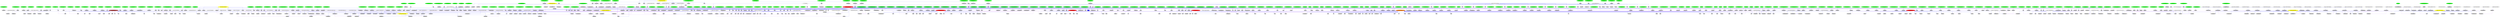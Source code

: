digraph G_component_0 {
  layout=dot
	fontname="Helvetica,Arial,sans-serif"
	splines=ortho
	1 [label="02f5daf56e299b8a8ecea892", style=filled, color=green];
	"189E" [label=ca5af2, style=filled, color=blue];
	"790E" [label=b4dfef6, style=filled, color=grey];
	2 [label="171192dc1f8e6ea551548a910c00", style=filled, color=green];
	"191E" [label="629e42", style=filled, color=grey];
	3 [label="6bce02baf91781a831e1b95", style=filled, color=green];
	"193E" [label="1c08373", style=filled, color=grey];
	4 [label="6236a67933a619a6a3d48", style=filled, color=green];
	"195E" [label=be8f4199f, style=filled, color=grey];
	5 [label="50962c93b4cb293f5beb59eb", style=filled, color=green];
	"197E" [label=be8f4199f, style=filled, color=grey];
	6 [label="05d4b1ed6a6135eec3abd3f2", style=filled, color=green];
	"199E" [style=filled, color=grey];
	7 [label="08769f73d31c1a99be2d9363f", style=filled, color=green];
	"201E" [label="629e42", style=filled, color=grey];
	8 [label=a6a196a504c3a7657d1fa41, style=filled, color=green];
	"203E" [label=cd856f, style=filled, color=grey];
	9 [label="837ebf4bde22e1f1535cb662", style=filled, color=green];
	"725E" [label=d0eb84, style=filled, color=grey];
	"785E" [label=dd2ba36, style=filled, color=grey];
	10 [label="5f865c374cb3fe976dd376b8", style=filled, color=green];
	"205E" [label="23ad1", style=filled, color=grey];
	11 [label="8be752bc95d436a90493bec9", style=filled, color=green];
	"207E" [label=ee91c97828, style=filled, color=grey];
	12 [label="969a58db14386cb9d2f51ec", style=filled, color=green];
	"209E" [label="7c7c", style=filled, color=grey];
	13 [label=da24f74aad2ff519009d1f38c, style=filled, color=green];
	"211E" [label="460aed10cc9", style=filled, color=grey];
	14 [label="3124d3a6ed3381a6341c6", style=filled, color=green];
	"213E" [label=bbe0a8f93dc1, style=filled, color=grey];
	15 [label="71512ec7d43f958f2b6da", style=filled, color=green];
	"215E" [label="3f0a2b4eb62f", style=filled, color=grey];
	16 [label="3828a2c682419423cf", style=filled, color=green];
	"727E" [label=2, style=filled, color=grey];
	"784E" [style=filled, color=grey];
	17 [label=aa868f65c34cdb64f1fad19a, style=filled, color=green];
	"217E" [label="3089106e3b", style=filled, color=grey];
	"787E" [label="1aaaab063", style=filled, color=grey];
	18 [label=dca32af03698c988b22, style=filled, color=green];
	"219E" [label=eb8, style=filled, color=grey];
	19 [label=d8f4a9e463a1e89217f, style=filled, color=green];
	"221E" [label="4c6c8c", style=filled, color=grey];
	20 [label=c96782ef56711c5d6a3f69, style=filled, color=green];
	"223E" [label="6a8f5bafb1", style=filled, color=grey];
	21 [label="4f04c39708f", style=filled, color=green];
	"225E" [label=a49284e9, style=filled, color=grey];
	22 [label="97284d4c3a5d499853f0e", style=filled, color=green];
	"227E" [label="53069e384a2", style=filled, color=grey];
	"792E" [label="79b69c612", style=filled, color=grey];
	23 [label=c4d32527b670afb370d643, style=filled, color=green];
	"231E" [label=e851f5ddd920, style=filled, color=grey];
	24 [label="5e9156098c064", style=filled, color=green];
	"233E" [style=filled, color=grey];
	25 [label="3d475ea3aeca51b60212dd", style=filled, color=green];
	"235E" [label="4280833ef80172", style=filled, color=grey];
	26 [label="966d271c22e75c7538", style=filled, color=green];
	"237E" [label=cab04b7c14a, style=filled, color=grey];
	27 [label=b630e1af6ae1997f0e8ba750, style=filled, color=green];
	"239E" [label=bb828f1a326, style=filled, color=grey];
	"783E" [label="499f6985db294c", style=filled, color=grey];
	28 [label=ebd8ffc2ac3a90efb8af9, style=filled, color=green];
	"241E" [label="1ebeec", style=filled, color=grey];
	"791E" [label=c0b727, style=filled, color=grey];
	29 [label="69fdd1a1f4768c5efe7", style=filled, color=green];
	"243E" [label="35b8742610", style=filled, color=grey];
	30 [label=d93a80739fc1edb41a11b7294, style=filled, color=green];
	"245E" [label=e03b8bc0435a, style=filled, color=grey];
	31 [label=bf65cfddeb00ff847feae0c, style=filled, color=green];
	"247E" [label="8df", style=filled, color=grey];
	32 [label="916c686a1e82dba72524a", style=filled, color=green];
	"249E" [label=a849f9d352e, style=filled, color=grey];
	33 [label=f496bcf0889b301d77819c, style=filled, color=green];
	"251E" [label=f29dfb9, style=filled, color=grey];
	34 [label="76889f7d35e", style=filled, color=green];
	"253E" [label=e7ef998, style=filled, color=grey];
	35 [label="668d636002", style=filled, color=green];
	"255E" [label="4379b5ed", style=filled, color=grey];
	36 [label=e1e4c23db39d8bd633c3a, style=filled, color=green];
	"257E" [label="1ed5d7f63b8c6", style=filled, color=grey];
	37 [label="842bc5775657c1e0d67", style=filled, color=green];
	"259E" [label=a387210a27b, style=filled, color=grey];
	38 [label=e4e2f4e6d, style=filled, color=green];
	"261E" [label="1f4f0fdf", style=filled, color=grey];
	39 [label="04390dec6f1779353c07f5", style=filled, color=green];
	"263E" [label=bac77c3f414a, style=filled, color=grey];
	40 [label="69f2611acc42c36ed7cc", style=filled, color=green];
	"265E" [label=cab04b7c14a, style=filled, color=grey];
	41 [label="1562abef0d8241", style=filled, color=green];
	"267E" [label="6a8f5bafb1", style=filled, color=grey];
	42 [label=e49aaa5cc4e44355d6a0, style=filled, color=green];
	"269E" [label=cc3f63d, style=filled, color=grey];
	43 [label=e8ebe1bf5f421c1223, style=filled, color=green];
	"271E" [label="96325ea", style=filled, color=grey];
	44 [label="2759e82e30d6d", style=filled, color=green];
	"273E" [label=ca5af2, style=filled, color=grey];
	45 [label="23c1ec53358d237c1", style=filled, color=green];
	"275E" [label=cab04b7c14a, style=filled, color=grey];
	46 [label="5838586c293d455", style=filled, color=green];
	"277E" [label="83c397b8bf7f", style=filled, color=grey];
	47 [label=f841118350a27b7ea29a9c9d, style=filled, color=green];
	"279E" [label="69f4ecb77d", style=filled, color=grey];
	48 [label="658d208447d8ec5d6de8", style=filled, color=green];
	"281E" [label=f7b22b9640, style=filled, color=grey];
	49 [label="11180ae7706510211bc4", style=filled, color=green];
	"283E" [label="052bb6e3", style=filled, color=grey];
	50 [label="5807acd8d58e006f43", style=filled, color=green];
	"285E" [style=filled, color=grey];
	51 [label=fe4e848cb5291ee59a2, style=filled, color=green];
	"287E" [label=e3aefac763, style=filled, color=grey];
	52 [label=c4f31ea3844e12da27ad47c6, style=filled, color=green];
	"289E" [label=fb16636aae, style=filled, color=grey];
	53 [label="00cbeb87c182ca0785f", style=filled, color=green];
	"291E" [label="3089106e3b", style=filled, color=grey];
	54 [label="11f088bfd8", style=filled, color=green];
	"293E" [label="6a80cbe", style=filled, color=grey];
	56 [label="3c2a62e0e5e9f7", style=filled, color=green];
	"295E" [label=ae32701, style=filled, color=grey];
	57 [label=dd84fe6a65cfac7bca03ebd, style=filled, color=green];
	"297E" [style=filled, color=grey];
	58 [label=b06bbfa920aa95dd, style=filled, color=green];
	"299E" [label=07, style=filled, color=grey];
	59 [label="6b5aaa4bdf44b2c898854", style=filled, color=green];
	"301E" [label="4c6c8c", style=filled, color=grey];
	"789E" [label="3a0ff0", style=filled, color=grey];
	60 [label="855d26296eda4eb7", style=filled, color=green];
	"303E" [label="53069e384a2", style=filled, color=grey];
	61 [label=e82f47b8d4949ba4af69b38cbc19, style=filled, color=green];
	"305E" [label=b62cd1d0a0, style=filled, color=grey];
	62 [label="86569bffb49adf6b3d0ebac", style=filled, color=green];
	"307E" [label="660ffeb76fc59", style=filled, color=grey];
	63 [label=a96e47ff37983425a3e452095, style=filled, color=green];
	"309E" [label=cab04b7c14a, style=filled, color=grey];
	64 [label="71a48d11b2e7e56b1df128bd", style=filled, color=green];
	"311E" [label=be8f4199f, style=filled, color=grey];
	65 [label=a0befe6dd1ca7b165786835, style=filled, color=green];
	"313E" [label="3cfae", style=filled, color=grey];
	66 [label=f33ec11db496f7bfcb024f, style=filled, color=green];
	"315E" [label="71e6b", style=filled, color=grey];
	67 [label=fe6be3206549f5b5564acde84783, style=filled, color=green];
	"317E" [style=filled, color=grey];
	68 [label=e4dba079d5fcb1f165920a3bf, style=filled, color=green];
	"319E" [style=filled, color=grey];
	70 [label="16c508ab98483d430bbe", style=filled, color=green];
	"321E" [label=cab04b7c14a, style=filled, color=grey];
	71 [label="9c9e2e0f2da8758e436c", style=filled, color=green];
	"327E" [label=cd0d985a366cad7e, style=filled, color=grey];
	72 [label=fb039d7a2a9fe73b5f468eba9, style=filled, color=green];
	"329E" [label="81dabfaba8", style=filled, color=grey];
	73 [label="2ef949c4a39b", style=filled, color=green];
	"331E" [label="617809d979f", style=filled, color=grey];
	74 [label=a9497e0757b0969bde707ed5, style=filled, color=green];
	"333E" [label="541ab86a2e", style=filled, color=grey];
	75 [label="230cc6bbc66b24eae94fa03d", style=filled, color=green];
	"335E" [style=filled, color=grey];
	76 [label="1d163eac141def176461c", style=filled, color=green];
	"337E" [label="0acc5bb8ca4", style=filled, color=grey];
	77 [label="32979f8cf86", style=filled, color=green];
	"339E" [label=a7e89580, style=filled, color=grey];
	78 [label="37d80ae421dba4a70730338860", style=filled, color=green];
	"341E" [style=filled, color=grey];
	79 [label=fbba7215e7c13173a60206, style=filled, color=green];
	"343E" [label="617809d979f", style=filled, color=grey];
	80 [label="2dd8cc4d693415f93c0f8fc", style=filled, color=green];
	"345E" [label="94da691e20e3", style=filled, color=grey];
	81 [label="00880e6f50c765ebc1f85d3e9", style=filled, color=green];
	"347E" [label=e7ef998, style=filled, color=grey];
	82 [label=ef13d45b1277ac9a0444adb, style=filled, color=green];
	"349E" [label=a7fe7, style=filled, color=grey];
	83 [label="2573e1bf51f1b307f4640", style=filled, color=green];
	"351E" [label="84e4ede82074", style=filled, color=grey];
	84 [label="162d8039483d8", style=filled, color=green];
	"353E" [label=a8e9, style=filled, color=grey];
	85 [label=f490de272a7f6e4af346d40, style=filled, color=green];
	"355E" [label="460aed10cc9", style=filled, color=grey];
	"788E" [label="391256c872", style=filled, color=grey];
	86 [label="678bf739c344b9ad41da1", style=filled, color=green];
	"357E" [label="396b16a892fe", style=filled, color=grey];
	87 [label="876d120b38b0e88817", style=filled, color=green];
	"359E" [label=e5, style=filled, color=grey];
	88 [label="503737b64d432c60d6ac557e0e6", style=filled, color=green];
	"361E" [label="9937ccba1469", style=filled, color=grey];
	89 [label=b36e0be6f67fc25286127456, style=filled, color=green];
	"363E" [label="87a7e69a72412", style=filled, color=grey];
	90 [label="4cc20a0b7651e486", style=filled, color=green];
	"365E" [label=e079d2c, style=filled, color=grey];
	91 [label="08dade990b2282", style=filled, color=green];
	"367E" [label="45827dbdd8", style=filled, color=grey];
	92 [label=f8128d574c356631b8a9, style=filled, color=green];
	"369E" [style=filled, color=grey];
	93 [label="88a4f0337c2189c3fc7b31", style=filled, color=green];
	"729E" [label=da0d7bbcf30, style=filled, color=grey];
	94 [label="1b13908a9f0763c0ae54af9062080", style=filled, color=green];
	"371E" [label="8b06a67a", style=filled, color=grey];
	95 [label=e2a5d11499b7e, style=filled, color=green];
	"373E" [label="66abc181ac4", style=filled, color=grey];
	96 [label="90cc275011c2013c61eb11", style=filled, color=green];
	"375E" [style=filled, color=grey];
	98 [label="1927c743a0d440a5a0", style=filled, color=green];
	"377E" [label=b12441ecff15fa12c, style=filled, color=grey];
	99 [label="155d892827c33ed3cae3", style=filled, color=green];
	"379E" [label="71e6b", style=filled, color=grey];
	100 [label="9f24ba80192c339a64c0", style=filled, color=green];
	"381E" [style=filled, color=grey];
	101 [label="3e814305b42beb41b8c706", style=filled, color=green];
	"383E" [label="1c08373", style=filled, color=grey];
	102 [label=eccfe5ff0af70fe9fbec8b2360f90, style=filled, color=green];
	"385E" [label=be8f4199f, style=filled, color=grey];
	103 [label="8fa622d9f842c5572a545ed72982", style=filled, color=green];
	"387E" [label="4dccb", style=filled, color=grey];
	104 [label=ad9142a65f5eab78b4ca5e, style=filled, color=green];
	"389E" [label=f36cce089, style=filled, color=grey];
	105 [label="20f234fdcd0e1fc50261ce8", style=filled, color=green];
	"391E" [label="67219ef689f0146b544", style=filled, color=grey];
	106 [label=e06cc38155ff6781cf944d745, style=filled, color=green];
	"393E" [label="87a7e69a72412", style=filled, color=grey];
	107 [label=cfdf1932665dcb4cd3c, style=filled, color=green];
	"395E" [label="964b86fc1bba0e", style=filled, color=grey];
	108 [label="6d4a4a5a5af91b895272c30", style=filled, color=green];
	"397E" [label=b5e86c73d1198f, style=filled, color=grey];
	109 [label=e0ad365c2fb444358201, style=filled, color=green];
	"399E" [label=bb5e89c8963, style=filled, color=grey];
	110 [label=b07bbdc8cca5985d4c4, style=filled, color=green];
	"401E" [label="50023f6f88", style=filled, color=grey];
	111 [label=df5dba74c75b228de48c, style=filled, color=green];
	"403E" [label="7e493ee44b28", style=filled, color=grey];
	112 [label="0b8694c9ef9b27b9c3d8", style=filled, color=green];
	"405E" [label="2342b759c03", style=filled, color=grey];
	113 [label="81e20155999fa64e0ae6fd", style=filled, color=green];
	"407E" [label="4280833ef80172", style=filled, color=grey];
	114 [label="3ef07ae75d29a707", style=filled, color=green];
	"409E" [label="4280833ef80172", style=filled, color=grey];
	115 [label="4a36db80f1ab1e97", style=filled, color=green];
	"411E" [label="460aed10cc9", style=filled, color=grey];
	116 [label="16da5f1301b36df4df0f", style=filled, color=green];
	"413E" [label="460aed10cc9", style=filled, color=grey];
	117 [label="6b3f3fa236bb90592d23a", style=filled, color=green];
	"415E" [label="83c397b8bf7f", style=filled, color=grey];
	118 [label=f2a57e4d4f0cec516891e3, style=filled, color=green];
	"417E" [label=bd2484, style=filled, color=grey];
	119 [label=deb3089920548bf1ecb23f0d, style=filled, color=green];
	"419E" [label="87a7e69a72412", style=filled, color=grey];
	120 [label=bf01c8a262, style=filled, color=green];
	"421E" [label=01, style=filled, color=grey];
	121 [label="23dc3a52fed9c119610b5e8", style=filled, color=green];
	"423E" [label="71e6b", style=filled, color=grey];
	123 [label="78cc16f965adc5f712ea2372c6", style=filled, color=green];
	"425E" [label="23ad1", style=filled, color=grey];
	124 [label="5be631dff7b97697be7dc0a2f07f2", style=filled, color=green];
	"427E" [style=filled, color=grey];
	"786E" [label=421, style=filled, color=grey];
	125 [label="48398d080dfcccced48da1980", style=filled, color=green];
	"431E" [label="866808df", style=filled, color=grey];
	126 [label="03716a2c341e5edaa31", style=filled, color=green];
	"433E" [label="21407f8a6d7", style=filled, color=grey];
	127 [label=ddfeabe456a9de5f5784, style=filled, color=green];
	"435E" [label=aac615ae78, style=filled, color=grey];
	128 [label=d550a7f392c787661aadd48, style=filled, color=green];
	"437E" [label=e3aefac763, style=filled, color=grey];
	129 [label="4c82921f4ad3f07066540", style=filled, color=green];
	"439E" [label=a7fe7, style=filled, color=grey];
	130 [label="0bc7f8f513e0e74b270", style=filled, color=green];
	"441E" [label=a849f9d352e, style=filled, color=grey];
	131 [label="3b1563a23eb9", style=filled, color=green];
	"443E" [label=a8e9, style=filled, color=grey];
	132 [label=be233fafa38d931d894, style=filled, color=green];
	"445E" [label=a849f9d352e, style=filled, color=grey];
	134 [label=e7a887d88c2318beba51, style=filled, color=green];
	"447E" [label="9d8988c0945d6", style=filled, color=grey];
	135 [label=be6b73bd46a7a5183e8c91a, style=filled, color=green];
	"449E" [label=ee91c97828, style=filled, color=grey];
	"769E" [label="444189d179b5db71fe", style=filled, color=grey];
	"770E" [label="1e1fbbe14ac24e0518", style=filled, color=grey];
	136 [label="644f112bb0aa452ee7040a", style=filled, color=green];
	"451E" [label="52f247fc3b", style=filled, color=grey];
	137 [label="010957669f3770aac", style=filled, color=green];
	"453E" [label=78, style=filled, color=grey];
	138 [label="0a185946ee443342b07d8e1", style=filled, color=green];
	"455E" [label="87a7e69a72412", style=filled, color=grey];
	139 [label=f66fe4df3d189e69ce10c9c, style=filled, color=green];
	"457E" [label="21407f8a6d7", style=filled, color=grey];
	140 [label="247e407f45b353f8", style=filled, color=green];
	"459E" [style=filled, color=grey];
	141 [label="84907547f36d0ff7", style=filled, color=green];
	"461E" [label=e920b915087, style=filled, color=grey];
	142 [label="805004328dad9d315d", style=filled, color=green];
	"463E" [label="4280833ef80172", style=filled, color=grey];
	143 [label="4f0cbd3fbf0cb1e8c", style=filled, color=green];
	"465E" [label=403126, style=filled, color=grey];
	144 [label="4869e993f2bb10f", style=filled, color=green];
	"467E" [label=ff, style=filled, color=grey];
	145 [label="665b76844ff78fc2cf66ca2", style=filled, color=green];
	"469E" [label=af0268dddd, style=filled, color=grey];
	146 [label="3f16509139c7dad5163b91799", style=filled, color=green];
	"471E" [label="3089106e3b", style=filled, color=grey];
	147 [label="01db23a60422ba93a68611cc0", style=filled, color=green];
	"473E" [style=filled, color=grey];
	148 [label="46125fcc583c0f494a3a1d3", style=filled, color=green];
	"475E" [label=db6c4213a717bc, style=filled, color=grey];
	149 [label="731857fe189fb398e80a0594", style=filled, color=green];
	"477E" [label="3089106e3b", style=filled, color=grey];
	150 [label="6fb7a84e370ef70feac5cb", style=filled, color=green];
	"479E" [label="396b16a892fe", style=filled, color=grey];
	151 [label=e343cea291b79a2ed4e, style=filled, color=green];
	"481E" [label="88d8b220746882d", style=filled, color=grey];
	152 [label="5f2592b20f13356b7fc8b42", style=filled, color=green];
	"483E" [style=filled, color=grey];
	153 [label="275a0407e33e9b8aa9cdd051", style=filled, color=green];
	"731E" [style=filled, color=grey];
	155 [label="173fd00917644f0f1f3e3", style=filled, color=green];
	"485E" [label="0acc5bb8ca4", style=filled, color=grey];
	156 [label=c72df69b40156a3254, style=filled, color=green];
	"487E" [label=fff03efcd, style=filled, color=grey];
	157 [label="6c632ad9c42228bb337", style=filled, color=green];
	"489E" [label=eb8, style=filled, color=grey];
	158 [label=bbb13dc62adf2de2a42b6, style=filled, color=green];
	"491E" [label="69ce90c9b2", style=filled, color=grey];
	159 [label="6282bc21f6", style=filled, color=green];
	"495E" [label=de34214b4c258c9333ec3, style=filled, color=grey];
	160 [label="71cf45dd4e91bcca945137b40e", style=filled, color=green];
	"499E" [label="65fd8495", style=filled, color=grey];
	161 [label=a3b6df27179b175c88fa4c9cf9f, style=filled, color=green];
	"501E" [label=6577, style=filled, color=grey];
	162 [label="284f14a259991806654e74", style=filled, color=green];
	"503E" [label="4280833ef80172", style=filled, color=grey];
	163 [label=a7c99ccf6ddf6f5ebbe, style=filled, color=green];
	"505E" [label=c4fd8, style=filled, color=grey];
	164 [label=c32d2697e8, style=filled, color=green];
	"507E" [label="52f247fc3b", style=filled, color=grey];
	165 [label=d12bd75c24b110ef90cdd35d3, style=filled, color=green];
	"509E" [label=0668, style=filled, color=grey];
	166 [label="1c07453d584f3d14b1876fdb", style=filled, color=green];
	"511E" [label="460aed10cc9", style=filled, color=grey];
	167 [label=f713a8b311ffa05ce3683ad10, style=filled, color=green];
	"513E" [label="30d6138b63eb", style=filled, color=grey];
	168 [label="3cdc90c57243373efaba65a", style=filled, color=green];
	"515E" [label=fa2afbd869, style=filled, color=grey];
	169 [label=e3bdbca0e2256fffa8a59018, style=filled, color=green];
	"517E" [label="81dabfaba8", style=filled, color=grey];
	170 [label="75ba8d840070942eb4e737849", style=filled, color=green];
	"519E" [label="81dabfaba8", style=filled, color=grey];
	171 [label=fbdc3ca37406f66635c8b226e, style=filled, color=green];
	"521E" [label="8cbcf5cb5", style=filled, color=grey];
	172 [label="40b49a5a9bb256c7a3286e56", style=filled, color=green];
	"523E" [label=f72564578be, style=filled, color=grey];
	173 [label="3b2f08d52e4bca3f9ca7bbbd6", style=filled, color=green];
	"525E" [label="81dabfaba8", style=filled, color=grey];
	174 [label="4a38abc630c82b0c48dfbf5271", style=filled, color=green];
	"527E" [label=f0bd1521, style=filled, color=grey];
	175 [label="2d7b7fb6c9ad6821752651f7", style=filled, color=green];
	"529E" [label="47b2da3d", style=filled, color=grey];
	176 [label="910b00285f11bb90d0a15641", style=filled, color=green];
	"531E" [label="81dabfaba8", style=filled, color=grey];
	177 [label="24431c3eb075102f07cc2c1be", style=filled, color=green];
	"533E" [style=filled, color=grey];
	178 [label="07f8a9e55a16beddb3c9153b0", style=filled, color=green];
	"535E" [label="81dabfaba8", style=filled, color=grey];
	179 [label=c1c30f30d40c4f1f84924622f, style=filled, color=green];
	"537E" [label=c5d5be3942, style=filled, color=grey];
	180 [label="86276bb1e23f2c7ffcbe82a0", style=filled, color=green];
	"539E" [label="0f940646", style=filled, color=grey];
	181 [label=f78e145a127014eb43345a0c, style=filled, color=green];
	"541E" [label=d370c12dbc, style=filled, color=grey];
	182 [label=a27037332d9fa5c43bcfe94c0, style=filled, color=green];
	"543E" [label="80874aa8", style=filled, color=grey];
	183 [label=c29ce10bb8d19b498355aa04, style=filled, color=green];
	"545E" [label="1c08373", style=filled, color=grey];
	184 [label="4f8c642b53c349c687534bda35db", style=filled, color=green];
	"547E" [label="46969c4", style=filled, color=grey];
	185 [label="30cc206b1878485", style=filled, color=green];
	"549E" [label="23ad1", style=filled, color=grey];
	186 [label="5d69639a5e3bdd3d", style=filled, color=green];
	"551E" [label="6139fa6adc88d", style=filled, color=grey];
	187 [label=b656f0ed2202b8e46eb, style=filled, color=green];
	"553E" [label=f6e6236b48bc3, style=filled, color=grey];
	188 [label="3b566eaa70ed401479d43a9", style=filled, color=green];
	"555E" [label="4c6c8c", style=filled, color=grey];
	189 [label=d6125ef42bd9958, style=filled, color=green];
	"557E" [label="4c6c8c", style=filled, color=grey];
	190 [label=dd12f26f8d9bb55, style=filled, color=green];
	"559E" [label="83c397b8bf7f", style=filled, color=grey];
	191 [label=ea890ccca2f7c2107351, style=filled, color=green];
	"561E" [label=eb8, style=filled, color=grey];
	192 [label="84e4f1c582427a98d7b", style=filled, color=green];
	"563E" [label=eb8, style=filled, color=grey];
	193 [label=d378760b814eaecb6efe636e0efc4, style=filled, color=green];
	"565E" [label="81bcc35f82891", style=filled, color=grey];
	194 [label=f722890f70a32dce3baff371a, style=filled, color=green];
	"567E" [label="84e4ede82074", style=filled, color=grey];
	195 [label="666f11bb45c3a8dcf26e1ed79", style=filled, color=green];
	"569E" [label=c90f755c8b6612d, style=filled, color=grey];
	196 [label="91ecbe29a71f00ed5a3", style=filled, color=green];
	"571E" [label="0a963fef9", style=filled, color=grey];
	197 [label="30c3f3bf8463d3843dc57d8e98", style=filled, color=green];
	"573E" [label="3089106e3b", style=filled, color=grey];
	198 [label="8ea965ab6ee8dedb6c3333e9", style=filled, color=green];
	"575E" [label="84e4ede82074", style=filled, color=grey];
	199 [label="3eecb304bab2136a76deda", style=filled, color=green];
	"577E" [label="8df", style=filled, color=grey];
	200 [label=d886e4b76537a99bc71b8a9331c94, style=filled, color=green];
	"579E" [label="1172dca23", style=filled, color=grey];
	201 [label=dcc5d5e9d6c4e, style=filled, color=green];
	"581E" [label=a8e9, style=filled, color=grey];
	202 [label="8292af691429f8d9ed481ff71ffd", style=filled, color=green];
	"583E" [label="212af4", style=filled, color=grey];
	203 [label="12fcb26b3de00ef98719c2ca", style=filled, color=green];
	"585E" [style=filled, color=grey];
	204 [label=a141a557a60912051f3c135, style=filled, color=green];
	"587E" [style=filled, color=grey];
	206 [label=f5d636e14a6cd716362158d, style=filled, color=green];
	"589E" [label="32c958c9997", style=filled, color=grey];
	208 [label="52a6c2063bccd83110c32", style=filled, color=green];
	"597E" [style=filled, color=grey];
	209 [label="46f754ea06f070dbc023e571a876", style=filled, color=green];
	"599E" [label=ffccaa9e3, style=filled, color=grey];
	210 [label=c10cb9baf4dcb43e24, style=filled, color=green];
	"601E" [label=ac6e99186, style=filled, color=grey];
	211 [label="3dafe1619016463f521f", style=filled, color=green];
	"603E" [label=b9, style=filled, color=grey];
	212 [label="0f5db6ce12751ddcc64e", style=filled, color=green];
	"605E" [label=bb828f1a326, style=filled, color=grey];
	213 [label="34c8c8dc0f6e41c7e7b2", style=filled, color=green];
	"607E" [label="2832ed5cea6", style=filled, color=grey];
	214 [label="0a49c95f107c0aa57c9b5748", style=filled, color=green];
	"609E" [style=filled, color=grey];
	215 [label="3b4fdad8e0429d112", style=filled, color=green];
	"611E" [label=cab04b7c14a, style=filled, color=grey];
	216 [label="17dafa5ebaafd48440e3", style=filled, color=green];
	"613E" [label=b5f038f79a3, style=filled, color=grey];
	217 [label=f4c69e5e212f89348122e8, style=filled, color=green];
	"615E" [label="396b16a892fe", style=filled, color=grey];
	218 [label="4f2e020854dfacce46a12", style=filled, color=green];
	"617E" [label=e079d2c, style=filled, color=grey];
	219 [label="6448451ac2ceade90715378b", style=filled, color=green];
	"619E" [style=filled, color=grey];
	221 [label=d7c27cc6f7b02a31eb64d, style=filled, color=green];
	"623E" [label="87a7e69a72412", style=filled, color=grey];
	223 [label=eccf7c722ddf, style=filled, color=green];
	"625E" [label=df61d5f5fc, style=filled, color=grey];
	224 [label="86633c26be93ada8b", style=filled, color=green];
	"627E" [label="08500a6044", style=filled, color=grey];
	225 [label="3f9ddf1ffbc0d38b", style=filled, color=green];
	"629E" [label=07, style=filled, color=grey];
	226 [label=e33792703, style=filled, color=green];
	"631E" [label="6a8f5bafb1", style=filled, color=grey];
	227 [label="293a225dc56dd1e0564e6bb", style=filled, color=green];
	"633E" [label=e3aefac763, style=filled, color=grey];
	228 [label="57c77c341f94afddef07e6", style=filled, color=green];
	"635E" [label="5e80f85274", style=filled, color=grey];
	229 [label="3bbfc7bfdbbb1ba1bfad7517", style=filled, color=green];
	"637E" [style=filled, color=grey];
	230 [label=a7167d5eb5408b3839903, style=filled, color=green];
	"639E" [label="8c8b5bde6", style=filled, color=grey];
	231 [label="34d7bb6af4fcd8d630de72500c8", style=filled, color=green];
	"641E" [label="32fe7eee5283", style=filled, color=grey];
	232 [label="8e69341faa4489", style=filled, color=green];
	"643E" [label=cab04b7c14a, style=filled, color=grey];
	233 [label="459236f07c73814faf5", style=filled, color=green];
	"645E" [label="18083a711d", style=filled, color=grey];
	234 [label=c71aa521578164debd0c5, style=filled, color=green];
	"647E" [label=78, style=filled, color=grey];
	235 [label=a5520019b8a73bc141b5fd416a, style=filled, color=green];
	"649E" [label="3219b6b71443", style=filled, color=grey];
	236 [label="6c89dc59ee7aaebbbd6bb64", style=filled, color=green];
	"651E" [label="8c8b5bde6", style=filled, color=grey];
	237 [label=a9a36ef02f, style=filled, color=green];
	"653E" [label="6a80cbe", style=filled, color=grey];
	238 [label="3db761b596844f133c", style=filled, color=green];
	"655E" [label=e920b915087, style=filled, color=grey];
	239 [label="383db224d7508ef072bea21d0", style=filled, color=green];
	"657E" [label="975fedfb64df", style=filled, color=grey];
	240 [label="8e307415fb435445ced7", style=filled, color=green];
	"659E" [label="21dff35936370ae5f", style=filled, color=grey];
	241 [label=aff6d7896e0e142bbc3e78, style=filled, color=green];
	"661E" [label=d2498, style=filled, color=grey];
	242 [label=e153c6e676c7369b285b4e9033a, style=filled, color=green];
	"663E" [style=filled, color=grey];
	243 [label=f3c4311de0e931f08c232b, style=filled, color=green];
	"665E" [label=a849f9d352e, style=filled, color=grey];
	244 [label="0c72a426929600000f5", style=filled, color=green];
	"667E" [label="45827dbdd8", style=filled, color=grey];
	245 [label="38fa61352f5086d2cb51", style=filled, color=green];
	"669E" [label=af0268dddd, style=filled, color=grey];
	246 [label=ad1dd724f1c3e, style=filled, color=green];
	"671E" [label=cab04b7c14a, style=filled, color=grey];
	247 [label="11bb8ed3ae227d3acefc", style=filled, color=green];
	"673E" [label=eb8, style=filled, color=grey];
	248 [label=f2c7b3bb4d44f977d0ab8a42351, style=filled, color=green];
	"675E" [style=filled, color=grey];
	249 [label="51e045ca826077ae765", style=filled, color=green];
	"679E" [label=e842, style=filled, color=grey];
	251 [label="3b6b2c549de670d7bf5fc0ee", style=filled, color=green];
	"681E" [style=filled, color=grey];
	252 [label="5eea496cc301b2a9721", style=filled, color=green];
	"683E" [style=filled, color=grey];
	253 [label=bfc6564cbdeeffac00a141, style=filled, color=green];
	"685E" [label="3b0a8a1c2e5050bd", style=filled, color=grey];
	254 [label=c360aaeb167487c9578a8f, style=filled, color=green];
	"687E" [label=d, style=filled, color=grey];
	255 [label="39d025b265f9790490781cb201", style=filled, color=green];
	"689E" [label="5e80f85274", style=filled, color=grey];
	256 [label=b4ce21e0a3df1d097277d6, style=filled, color=green];
	"691E" [label=a849f9d352e, style=filled, color=grey];
	257 [label="8bdb6a91c6dee925b557c705b3", style=filled, color=green];
	"693E" [label="53069e384a2", style=filled, color=grey];
	258 [label=ac487676a04e4, style=filled, color=green];
	"695E" [label=a8e9, style=filled, color=grey];
	259 [label="18115fa32ff1cb99", style=filled, color=green];
	"697E" [label="45827dbdd8", style=filled, color=grey];
	260 [label=b7b899dc8bc6a32b28cb098fa16, style=filled, color=green];
	"699E" [label="32fe7eee5283", style=filled, color=grey];
	261 [label=b69e426d974e1907e88, style=filled, color=green];
	"703E" [label=e842, style=filled, color=grey];
	262 [label="60d0128bdb61ae40e98638bd1391", style=filled, color=green];
	"705E" [label="23ad1", style=filled, color=grey];
	264 [label="8fb60d769e4c387", style=filled, color=green];
	"709E" [label="6a8f5bafb1", style=filled, color=grey];
	265 [label=e1fa7f549e5a0893bb42da5, style=filled, color=green];
	"711E" [label="6a3c6921b0aeceda3", style=filled, color=grey];
	266 [label=a77622f2ff77ffeeb2, style=filled, color=green];
	"713E" [label="21dff35936370ae5f", style=filled, color=grey];
	267 [label="30d9d350943c0e3ff7594b50", style=filled, color=green];
	"715E" [label=b5e86c73d1198f, style=filled, color=grey];
	268 [label="89ced1a7906d58d687d5a04", style=filled, color=green];
	"717E" [label=c0174bbe7ae8, style=filled, color=grey];
	269 [label="1de26f6b12b0d292f94184", style=filled, color=green];
	"719E" [label="65fd8495", style=filled, color=grey];
	270 [label="26fa7360ab81be9d4434a", style=filled, color=green];
	"721E" [label=af0268dddd, style=filled, color=grey];
	272 [label="4a9d79c960b8d33e39251e5f66"];
	"34E" [label="330342f283ef2", style=filled, color=grey];
	"252E" [label="3dafb9a29c00", style=filled, color=grey];
	"436E" [label="8d5137b16a", style=filled, color=grey];
	274 [label="10a7d61c201c67a5e78542807cd"];
	"59E" [label=ef6361295eba07, style=filled, color=grey];
	"500E" [label=a8f0fe2eb7bc1471, style=filled, color=grey];
	"720E" [label=cfff3acd8e9d, style=filled, color=grey];
	275 [label=f8ff39eab120851f143bf19];
	"98E" [label="4e3cfd27a", style=filled, color=grey];
	278 [label="4995c71223c9f6067324d387a2"];
	"35E" [label="57948adb5dead", style=filled, color=grey];
	"488E" [label=a738ba39, style=filled, color=grey];
	"598E" [label=be7d637c50c, style=filled, color=grey];
	"604E" [label="8d52f183ec", style=filled, color=grey];
	"628E" [label=cef12b6, style=filled, color=grey];
	279 [label=b9ae94e6935503603341ecf4];
	"99E" [label="14a3c17f3d", style=filled, color=grey];
	280 [label=fd28c194a46fde909b019c52f];
	"242E" [label="9fe65061641", style=filled, color=grey];
	"270E" [label="34d06d1ed6", style=filled, color=grey];
	"272E" [label="713db1c1", style=filled, color=grey];
	"284E" [label="90dccb18c0", style=filled, color=grey];
	"286E" [label=e17fea65, style=filled, color=grey];
	"288E" [label=aebb7b91b, style=filled, color=grey];
	"586E" [label="4348f3abcb7716", style=filled, color=grey];
	"763E" [label=b082f7a5ff, style=filled, color=grey];
	281 [label="7c0ab977f5a3c4ab6d625f5033"];
	"45E" [label="20949455f573f", style=filled, color=grey];
	"470E" [label=c338481d79773, style=filled, color=grey];
	"670E" [label=e1d01ef89f, style=filled, color=grey];
	"722E" [label=c4507c22d19, style=filled, color=grey];
	282 [label="7e0b91491c8c8566892cd9a0889"];
	"103E" [label=de9efa12873949, style=filled, color=grey];
	283 [label=d58478d9c273ad4f4b2e091324];
	"165E" [label="1a220eb692c", style=filled, color=grey];
	284 [label="8be0efdd94a6383e87fbfded4f"];
	"39E" [label=c8a6c26d4fd9f, style=filled, color=grey];
	"224E" [label="8cbae42a3900", style=filled, color=grey];
	"268E" [label=fc73, style=filled, color=grey];
	"632E" [style=filled, color=grey];
	"710E" [label="102f1", style=filled, color=grey];
	285 [label="3aeb78ea51020a44f2d2615436dae"];
	"53E" [label="96deede0c6b44119", style=filled, color=grey];
	286 [label="6bbd5b422edb8e358dcc20eecf9"];
	"38E" [label="4f2de229621272", style=filled, color=grey];
	"166E" [label=d495de0b35f6, style=filled, color=grey];
	288 [label="4856000a6802ddfc121ef40432297", style=filled, color="#ff0000"];
	"40E" [label="04904a458422a5b9", style=filled, color=grey];
	"218E" [label="8cd4d", style=filled, color=grey];
	"244E" [style=filled, color=grey];
	"246E" [label="9be88247", style=filled, color=grey];
	"258E" [label="4f05b", style=filled, color=grey];
	"290E" [label="8b092", style=filled, color=grey];
	"292E" [label=c3bbf4, style=filled, color=grey];
	"308E" [label="6331b3f", style=filled, color=grey];
	"318E" [style=filled, color=grey];
	"388E" [label=3711, style=filled, color=grey];
	"472E" [label=c5255d, style=filled, color=grey];
	"478E" [label="5c6a2", style=filled, color=grey];
	"566E" [label="51ec95518d1b3", style=filled, color=grey];
	"570E" [label="82a65ed4b69", style=filled, color=grey];
	"574E" [label="05fed5e", style=filled, color=grey];
	"608E" [label=bf, style=filled, color=grey];
	"614E" [label=ce, style=filled, color=grey];
	"658E" [label="1a830d9f", style=filled, color=grey];
	"664E" [style=filled, color=grey];
	"682E" [style=filled, color=grey];
	289 [label="2e31175cbd52fcd08360fe86d20"];
	"41E" [label="4ad5d68f07981a", style=filled, color=grey];
	"636E" [label="51192117f9b4", style=filled, color=grey];
	"642E" [label="6bf214d9e7fa5f2df", style=filled, color=grey];
	"690E" [label="558d8534f92fddfe", style=filled, color=grey];
	"700E" [label="6819fd5a6cdd280dd", style=filled, color=grey];
	290 [label="3aa0ce5efcf79bc3ecced1886e89"];
	"56E" [label=ff9d64ddf49a20f, style=filled, color=grey];
	"264E" [label="6c93f24516f01d", style=filled, color=grey];
	"510E" [label="32b98f11f3d01d6", style=filled, color=grey];
	"718E" [label="8f7c875500073", style=filled, color=grey];
	291 [label="7c1767485953d9c2"];
	"66E" [label=086, style=filled, color=grey];
	"76E" [style=filled, color=grey];
	"610E" [label="450d3a2d49cbfd", style=filled, color=grey];
	292 [label="9c1305d59c37e9be9f13d7d049c"];
	"73E" [label=817, style=filled, color=grey];
	293 [label=efe092824916a5637ee35d439589];
	"49E" [style=filled, color=grey];
	"214E" [style=filled, color=grey];
	"216E" [style=filled, color=grey];
	"236E" [style=filled, color=grey];
	"278E" [style=filled, color=grey];
	"358E" [style=filled, color=grey];
	"398E" [style=filled, color=grey];
	"400E" [style=filled, color=grey];
	"402E" [style=filled, color=grey];
	"404E" [style=filled, color=grey];
	"406E" [style=filled, color=grey];
	"408E" [style=filled, color=grey];
	"412E" [style=filled, color=grey];
	"438E" [style=filled, color=grey];
	"448E" [style=filled, color=grey];
	"476E" [style=filled, color=grey];
	"504E" [style=filled, color=grey];
	"552E" [style=filled, color=grey];
	"634E" [style=filled, color=grey];
	"768E" [style=filled, color=grey];
	295 [label="70815f0352b43dc1562133ab6eb", style=filled, color="#A52A2A"];
	"44E" [label=ef2d4636934472, style=filled, color=grey];
	"92E" [label="22bd92e302816", style=filled, color=grey];
	"250E" [label="74e86", style=filled, color=grey];
	"316E" [style=filled, color=grey];
	"380E" [style=filled, color=grey];
	"424E" [label=c, style=filled, color=grey];
	"442E" [label=a5a, style=filled, color=grey];
	"446E" [label=bce, style=filled, color=grey];
	"454E" [style=filled, color=grey];
	"460E" [style=filled, color=grey];
	"462E" [style=filled, color=grey];
	"648E" [style=filled, color=grey];
	"656E" [label=e9, style=filled, color=grey];
	"666E" [label=b701e7, style=filled, color=grey];
	"692E" [label=f2e7cc, style=filled, color=grey];
	"712E" [label="8a9eb2806b0aa", style=filled, color=grey];
	296 [label=e287d497450664a4c0f4efc338, style=filled, color="#ff0000"];
	"47E" [label="06eff1db45cdf", style=filled, color=grey];
	"330E" [label=c0f34a600, style=filled, color=grey];
	"514E" [label=bd7aca295ca, style=filled, color=grey];
	"516E" [label="0da9135", style=filled, color=grey];
	"518E" [label=fe821bce, style=filled, color=grey];
	"520E" [label=e64f22a31, style=filled, color=grey];
	"522E" [label="46e412a3", style=filled, color=grey];
	"526E" [label="99da1f8a5", style=filled, color=grey];
	"528E" [label="0f167280", style=filled, color=grey];
	"530E" [label="82d201", style=filled, color=grey];
	"532E" [label="1d529eb4", style=filled, color=grey];
	"534E" [style=filled, color=grey];
	"536E" [label=bf141dbce, style=filled, color=grey];
	"538E" [label=e3fd0c7b3, style=filled, color=grey];
	"540E" [label=c96cb3, style=filled, color=grey];
	"542E" [label="0fabab47", style=filled, color=grey];
	"544E" [label="1b82200", style=filled, color=grey];
	297 [label="2ced414a91575a48f2dd29a"];
	"46E" [label="85221d5e9e", style=filled, color=grey];
	"93E" [label="97a7eea3f", style=filled, color=grey];
	"206E" [label="4d22e1", style=filled, color=grey];
	"426E" [label=e65185ca, style=filled, color=grey];
	"550E" [style=filled, color=grey];
	"706E" [label=a9012b7bb5, style=filled, color=grey];
	298 [label="38f162cf917ce7298663a1f1c607"];
	"36E" [label=a031c9192ae8e75, style=filled, color=grey];
	"95E" [label="062fc905b9eb35", style=filled, color=grey];
	"364E" [label=c8fc17180bea86, style=filled, color=grey];
	"394E" [label="09e64744536c5e1", style=filled, color=grey];
	"420E" [label=af4a1fac3e2076, style=filled, color=grey];
	"456E" [label="238805e2194c3", style=filled, color=grey];
	"624E" [label="73e6ed83012", style=filled, color=grey];
	299 [label="549fa15d68f0b3bee6192f888cd8"];
	"48E" [label=d17f8f4eeb8e63d, style=filled, color=grey];
	"168E" [label=cca7040e47789, style=filled, color=grey];
	"260E" [label="47ebc3f17", style=filled, color=grey];
	"282E" [label=cf5a6049ad, style=filled, color=grey];
	"554E" [label="2a47a6a27", style=filled, color=grey];
	"590E" [label=eff3468631dd4, style=filled, color=grey];
	"767E" [label=efb52b499303115c33fd, style=filled, color=grey];
	300 [label="8593dcf973b110d00cecdc1e756", style=filled, color="#ff7f00"];
	"62E" [label="472a156cf2b55f", style=filled, color=grey];
	"190E" [label=647, style=filled, color=grey];
	"226E" [style=filled, color=grey];
	"238E" [label="8a", style=filled, color=grey];
	"254E" [style=filled, color=grey];
	"256E" [style=filled, color=grey];
	"262E" [style=filled, color=grey];
	"266E" [label=e8b, style=filled, color=grey];
	"274E" [style=filled, color=grey];
	"276E" [label=f, style=filled, color=grey];
	"294E" [style=filled, color=grey];
	"296E" [style=filled, color=grey];
	"310E" [label="1b34fb150", style=filled, color=grey];
	"320E" [style=filled, color=grey];
	"322E" [label=a7d2, style=filled, color=grey];
	"332E" [style=filled, color=grey];
	"340E" [style=filled, color=grey];
	"344E" [label=f55670, style=filled, color=grey];
	"346E" [label="1ed67841", style=filled, color=grey];
	"348E" [label=07283, style=filled, color=grey];
	"374E" [label="73ba1714ee", style=filled, color=grey];
	"378E" [label=27709106, style=filled, color=grey];
	"452E" [label="93ea0", style=filled, color=grey];
	"508E" [style=filled, color=grey];
	"524E" [label="1d792d81", style=filled, color=grey];
	"612E" [label=a, style=filled, color=grey];
	"626E" [style=filled, color=grey];
	"638E" [style=filled, color=grey];
	"644E" [style=filled, color=grey];
	"654E" [style=filled, color=grey];
	"672E" [style=filled, color=grey];
	302 [label="23f94655294d3ff537f2915fa"];
	"797E" [style=filled, color=grey];
	"798E" [label=a2eab7c9fa641e5f, style=filled, color=grey];
	303 [label=a9058241db5b6b6c25569acdf5];
	"52E" [label=b2babf3244213, style=filled, color=grey];
	"650E" [label=b354cd9e9dbb0bfa, style=filled, color=grey];
	304 [label=bdbdb31bd777fb65dd6dd2d0e7];
	"50E" [label="3bec1c012b498", style=filled, color=grey];
	"640E" [label=c54f0fc1e05, style=filled, color=grey];
	"646E" [label="9ab6c66dc", style=filled, color=grey];
	"652E" [label="699e3db878047", style=filled, color=grey];
	306 [label="1d4ea80c7194689d69f9592186"];
	"55E" [label="8066f87a88f4e", style=filled, color=grey];
	"220E" [label="3a8173d6c", style=filled, color=grey];
	"338E" [label="24dfe1a997a", style=filled, color=grey];
	"368E" [label="65a1", style=filled, color=grey];
	"486E" [label="59a8b435ccd", style=filled, color=grey];
	"490E" [label="86e9b0428", style=filled, color=grey];
	"562E" [label="5a7a610a8a", style=filled, color=grey];
	"564E" [label="8f143077e", style=filled, color=grey];
	"600E" [label="6472c2861e0e0dd681", style=filled, color=grey];
	"668E" [label=f0f45e707, style=filled, color=grey];
	"674E" [label="95e93c4a13", style=filled, color=grey];
	"698E" [label="33e1de", style=filled, color=grey];
	307 [label="7204950f6233bf9c9e1f00d4a870"];
	"107E" [label=ccceeef40edda78, style=filled, color=grey];
	308 [label=a2c4b1d72e2da483a86ae0c62e5];
	"108E" [label=eedc819a68add6, style=filled, color=grey];
	309 [label=f603819d560c5603259aa05dca];
	"109E" [label=acacfc83af504, style=filled, color=grey];
	310 [label="2f43cba12702078b4e0d3bfdae2bc"];
	"110E" [label="3c1edc8de4795936", style=filled, color=grey];
	311 [label="8f9cdc26798117dd3e9ee4a8770"];
	"58E" [label="881d373", style=filled, color=grey];
	"234E" [style=filled, color=grey];
	"300E" [style=filled, color=grey];
	"306E" [label="8c7cd9b93b1cbe48e1", style=filled, color=grey];
	"314E" [label="616d8a7b", style=filled, color=grey];
	"342E" [style=filled, color=grey];
	"354E" [style=filled, color=grey];
	"370E" [style=filled, color=grey];
	"382E" [style=filled, color=grey];
	"422E" [style=filled, color=grey];
	"444E" [style=filled, color=grey];
	"582E" [style=filled, color=grey];
	"620E" [style=filled, color=grey];
	"630E" [style=filled, color=grey];
	"684E" [style=filled, color=grey];
	"696E" [style=filled, color=grey];
	"801E" [style=filled, color=grey];
	312 [label="97c9d726e27304311901a52ce", style=filled, color="#ff0000"];
	"42E" [label="1112164c2f7a", style=filled, color=grey];
	"192E" [label="5c609b12c", style=filled, color=grey];
	"194E" [label=00265, style=filled, color=grey];
	"196E" [label=04767, style=filled, color=grey];
	"198E" [label=f0d99f16, style=filled, color=grey];
	"200E" [style=filled, color=grey];
	"202E" [label="6e186b", style=filled, color=grey];
	"204E" [label=d382, style=filled, color=grey];
	"312E" [label=c6b5321a, style=filled, color=grey];
	"336E" [style=filled, color=grey];
	"376E" [style=filled, color=grey];
	"384E" [label=aeb8, style=filled, color=grey];
	"386E" [label="2e53009d4a375", style=filled, color=grey];
	"428E" [style=filled, color=grey];
	"474E" [style=filled, color=grey];
	"484E" [style=filled, color=grey];
	"546E" [label=dea1d1, style=filled, color=grey];
	"548E" [label="5a0b4b906a", style=filled, color=grey];
	314 [label="1727041c622518c9dd24f7c211"];
	"113E" [label="49704867bee95", style=filled, color=grey];
	315 [label="31f2f9aef958979f9f3532b9b", style=filled, color="#ff0000"];
	"43E" [label="47cd70f", style=filled, color=grey];
	"240E" [label="248df40dae", style=filled, color=grey];
	"298E" [style=filled, color=grey];
	"334E" [label="9dd5bf47f", style=filled, color=grey];
	"360E" [style=filled, color=grey];
	"390E" [label="28533c", style=filled, color=grey];
	"418E" [style=filled, color=grey];
	"492E" [label=a4c7d0, style=filled, color=grey];
	"502E" [label="4f6f7f", style=filled, color=grey];
	"584E" [label="7ab64a969", style=filled, color=grey];
	"588E" [style=filled, color=grey];
	"602E" [label=69, style=filled, color=grey];
	"606E" [label="67513d", style=filled, color=grey];
	"662E" [label=cf, style=filled, color=grey];
	316 [label=a54092a3033f7d5e41e0a76c1];
	"51E" [label="1467f017b74e", style=filled, color=grey];
	317 [label="2043b477ac0393676a4309514d0"];
	"116E" [label=bdec8c86db51b9, style=filled, color=grey];
	318 [label=ab48d1f65812bc0f8ab6941c3b5];
	"74E" [label=81, style=filled, color=grey];
	319 [label=ca3d67754cf62fdafbf0a1e0];
	"57E" [label="75b14f1719d", style=filled, color=grey];
	"94E" [label="62f36ea98a", style=filled, color=grey];
	"350E" [label=e3a76d31ca59a, style=filled, color=grey];
	"440E" [label=b3cadc253f7, style=filled, color=grey];
	"466E" [label=fb58e11, style=filled, color=grey];
	"676E" [label="8606837526d81cdec", style=filled, color=grey];
	320 [label=a7a7f3681dad1250b01cf80bc17];
	"60E" [label="2c514b0cd8f7d3", style=filled, color=grey];
	"366E" [label="7e494b", style=filled, color=grey];
	"434E" [label="15d44ab97", style=filled, color=grey];
	"458E" [label="78b2d75d00166", style=filled, color=grey];
	"618E" [label="761e0f72f95", style=filled, color=grey];
	321 [label="275afb2b215b966d9fac51b96b9"];
	"72E" [label=ac284d73563, style=filled, color=grey];
	"362E" [label="7e74e1587f3a4d208", style=filled, color=grey];
	"372E" [label=ffd1b1af3b6864078f3, style=filled, color=grey];
	"572E" [label=b38049e00, style=filled, color=grey];
	322 [label=c3c93c700edc0cb4f95f03c04];
	"54E" [label="99237fce1358", style=filled, color=grey];
	"222E" [label="3dcf8f454", style=filled, color=grey];
	"302E" [label=c5acd20cad2, style=filled, color=grey];
	"556E" [label="6c998bf2a5edd", style=filled, color=grey];
	"558E" [label="4b683", style=filled, color=grey];
	323 [label="63a3d4fb9d38a0182be6e39e76"];
	"37E" [label=bba6e6e194ccf, style=filled, color=grey];
	"208E" [label=01938827, style=filled, color=grey];
	"210E" [label=9, style=filled, color=grey];
	"352E" [label="64ef1d545", style=filled, color=grey];
	"450E" [label=b473716, style=filled, color=grey];
	"568E" [label="7c13bf753da", style=filled, color=grey];
	"576E" [label="4e4a79111d", style=filled, color=grey];
	"686E" [label=af4abb0d6a99, style=filled, color=grey];
	324 [label="4399cf78123dedd0dfe9776104"];
	"228E" [label=af9c489df53, style=filled, color=grey];
	"248E" [label="3703059dbc5a8", style=filled, color=grey];
	"304E" [label="8a46e6", style=filled, color=grey];
	"468E" [label=f9d09, style=filled, color=grey];
	"578E" [label=cd1e9af3dec2, style=filled, color=grey];
	"660E" [label="9e650e89bb", style=filled, color=grey];
	"688E" [label=f62b136b2171, style=filled, color=grey];
	"694E" [label="4727c415d06bcbef", style=filled, color=grey];
	"714E" [label="38b3b0d9", style=filled, color=grey];
	"766E" [label=a153512d982, style=filled, color=grey];
	325 [label="40f253cd228f7ac2d0aee"];
	"97E" [label=a3ff993, style=filled, color=grey];
	"506E" [label="7528dd86b", style=filled, color=grey];
	326 [label="89a2505da6179a80202d4a6c3"];
	"61E" [label="75eea05672a5", style=filled, color=grey];
	"175E" [label="3b0c08dd2ca", style=filled, color=grey];
	"482E" [label=a3781072b, style=filled, color=grey];
	328 [label="2601085bde1b2450d64509f36"];
	"75E" [label="0efbd", style=filled, color=grey];
	"580E" [label=bb92d1da1f38d52f8ff, style=filled, color=grey];
	329 [label="5c81103c751345d0ee0f4bd"];
	"96E" [label=b23526044, style=filled, color=grey];
	330 [label=fcbd9ad14139718bc6fcc8b4];
	"100E" [label="73ca543bf1", style=filled, color=grey];
	"170E" [label=c2f32e2cf9, style=filled, color=grey];
	333 [label="44cbb41a9cfc15497eacd294", shape=doubleoctagon, style=filled, color=yellow];
	"63E" [label="6a91", style=filled, color=grey];
	"67E" [label=b074e, style=filled, color=grey];
	"68E" [label=06209, style=filled, color=grey];
	"69E" [label="58e3dcc618", style=filled, color=grey];
	"70E" [label=eee44624da, style=filled, color=grey];
	"71E" [label="6a91", style=filled, color=grey];
	"802E" [label=e1e8c, style=filled, color=grey];
	"793E" [style=filled, color=grey];
	334 [label=b46b0756dba915943839e90a55, shape=doubleoctagon, style=filled, color=yellow];
	"64E" [label="5fdf", style=filled, color=grey];
	"81E" [label="3eca1f94dc181", style=filled, color=grey];
	"82E" [label="6b1bb9b0e", style=filled, color=grey];
	"83E" [label=a54d477232, style=filled, color=grey];
	"84E" [label=a164d9f60fbbdd, style=filled, color=grey];
	"85E" [label="78c8463ea", style=filled, color=grey];
	"86E" [label=c110ba7, style=filled, color=grey];
	"87E" [label="3b63cdc0f", style=filled, color=grey];
	"88E" [label="6f578c5128", style=filled, color=grey];
	"89E" [label="3e048573fd", style=filled, color=grey];
	336 [label="825c7994d5da13afe519861818", shape=tripleoctagon, style=filled, color="#ff0000", URL="tes hi", area=test];
	"1E" [label=f4bef37b6a94bfd00, style=filled, color=grey];
	"2E" [label=d2647f8b6d8661d08, style=filled, color=grey];
	"3E" [label="964cb56d8f69ff058", style=filled, color=grey];
	"4E" [label="4f35e206816c3bd22", style=filled, color=grey];
	"5E" [label=affb2d716803a2d3e, style=filled, color=grey];
	"6E" [label=e4ae306d9bd669c70, style=filled, color=grey];
	"7E" [label="4dbf4395236fb03ed", style=filled, color=grey];
	"8E" [label="15b3ad672cd2f713a", style=filled, color=grey];
	"9E" [label="8d6e6e0cd9b842a47", style=filled, color=grey];
	"10E" [label="00d0dd018fe879f96", style=filled, color=grey];
	"11E" [label=f28b78d4803c, style=filled, color=grey];
	"12E" [label="2d886da042b5384b4", style=filled, color=grey];
	"13E" [label="548c0081a62132b44", style=filled, color=grey];
	"14E" [label="52126553e52385d16", style=filled, color=grey];
	"15E" [label="9fe716e738eaea34e", style=filled, color=grey];
	"16E" [label="5782807b5f575e0a8", style=filled, color=grey];
	"17E" [label="792fd6f9df1fa1e33", style=filled, color=grey];
	"18E" [label=c471b6fdbfb852661, style=filled, color=grey];
	"19E" [label=a84844dfd0052b3b5, style=filled, color=grey];
	"20E" [label="724dabdce9744d061", style=filled, color=grey];
	"21E" [label="57f7fd2eecec93c8b", style=filled, color=grey];
	"22E" [label=baba65f670ee34a88, style=filled, color=grey];
	"23E" [label=ac34ec0f0488b17ec, style=filled, color=grey];
	"24E" [label="51e74bec5513083bb", style=filled, color=grey];
	"25E" [label="8e2d970b2f820ee35", style=filled, color=grey];
	"26E" [label="19398d3cd6b9c674f", style=filled, color=grey];
	"27E" [label="6505e29f4a11d9530", style=filled, color=grey];
	"28E" [label=bc4824f07a9d2bba6, style=filled, color=grey];
	"29E" [label="3acbf8a1537e4e1a1", style=filled, color=grey];
	"30E" [label="536264e787cf70469", style=filled, color=grey];
	"31E" [label=d, style=filled, color=grey];
	"65E" [label=d4b2, style=filled, color=grey];
	"119E" [label="2a9caef7", style=filled, color=grey];
	"150E" [label="73d12", style=filled, color=grey];
	"176E" [label="8896166adc0", style=filled, color=grey];
	"743E" [label="9f", style=filled, color=grey];
	"744E" [label="2e1313c", style=filled, color=grey];
	"764E" [label=cd6, style=filled, color=grey];
	337 [label="8304a439f91fc90b3fe8dd35be8", shape=doubleoctagon, style=filled, color=yellow];
	"120E" [label="345d26b3f821fe", style=filled, color=grey];
	"121E" [label="357679fea1e2f", style=filled, color=grey];
	"122E" [label=c71043819b6a79, style=filled, color=grey];
	"123E" [label=f9df653b86fb8df, style=filled, color=grey];
	"124E" [label="020df871874cd", style=filled, color=grey];
	"125E" [label="4c52fdd8e396692", style=filled, color=grey];
	"126E" [label="8b98c3ddbe0b336", style=filled, color=grey];
	"127E" [label=d9f4abac731a9e, style=filled, color=grey];
	"128E" [label="50f4d9b97aefe", style=filled, color=grey];
	"129E" [label=ea920d9f5b295119, style=filled, color=grey];
	"130E" [label=ff5c9b242337c, style=filled, color=grey];
	"131E" [label="4e12f7ff0918", style=filled, color=grey];
	"132E" [label=ee3b6be71d59b, style=filled, color=grey];
	"133E" [label="615cd6b5e3d21c", style=filled, color=grey];
	"134E" [label="6d52dd1b198bb", style=filled, color=grey];
	"135E" [label="8c932e1e502dca", style=filled, color=grey];
	"136E" [label=e84330eef281284a, style=filled, color=grey];
	"137E" [label="85fc23f1c88b4", style=filled, color=grey];
	"138E" [label="5997cb0c083422", style=filled, color=grey];
	339 [label=b1ffbabb24d71f67d1e0ce23c51, shape=doubleoctagon, style=filled, color=yellow];
	"151E" [style=filled, color=grey];
	"153E" [label="41a8b095c7fd3", style=filled, color=grey];
	"154E" [label="151bcc2a8de7ea634", style=filled, color=grey];
	"155E" [label="6c541cad8de1b15", style=filled, color=grey];
	"156E" [label=c935c7f4d1090ac, style=filled, color=grey];
	"157E" [label="5ce1fcfb042b", style=filled, color=grey];
	"158E" [label=531806429433, style=filled, color=grey];
	"159E" [label=d285240b89cb, style=filled, color=grey];
	"160E" [label=f22c27c0f0a54e, style=filled, color=grey];
	"161E" [label="8d0d8314d211d80", style=filled, color=grey];
	"162E" [style=filled, color=grey];
	347 [label="9652ab8b55fdb2a36d1f3fe020"];
	"139E" [label=ef8b68bb5772f3, style=filled, color=grey];
	"795E" [label="16c3ae29c0bc713", style=filled, color=grey];
	348 [label="676bbe7d1c1fb71742df534ce8"];
	"799E" [label=a78eb40ae56aaa9, style=filled, color=grey];
	"800E" [label="6aae8d25951", style=filled, color=grey];
	349 [label="66c0220688a999aaf7f1702d1"];
	"141E" [label="67b6a4dca3a6d", style=filled, color=grey];
	350 [label="1322fb0818783e6f9a4f173d47c52"];
	"142E" [label="9696c0950295d8cb5", style=filled, color=grey];
	"678E" [label=b5c747cc9, style=filled, color=grey];
	351 [label=ff07977fca5513098d220d1eb3a];
	"143E" [label="89a36b13f8c344b", style=filled, color=grey];
	"232E" [label="56292d076643", style=filled, color=grey];
	"680E" [label=b5c747cc9, style=filled, color=grey];
	"704E" [label="431430c49", style=filled, color=grey];
	352 [label=a97ef281eafc34b1630d450a1df];
	"144E" [label="4ff4e275c710c3b", style=filled, color=grey];
	"432E" [label=d13da6273c9b4da, style=filled, color=grey];
	353 [label="72cbb37db85ed3c6eda5dcf8"];
	"145E" [label="33ff9e43d5ab", style=filled, color=grey];
	354 [label="0f6784e49852c0be0da23b16"];
	"146E" [label=d4f958b03a98, style=filled, color=grey];
	"396E" [label="8e24e9b4e", style=filled, color=grey];
	355 [label="383f5c65cc6c25aa0a0e6dbb"];
	"147E" [label="1ff8ff951ee9", style=filled, color=grey];
	356 [label=f52a45620969f0df4e6ae1dcd7];
	"148E" [label="5256925081c812", style=filled, color=grey];
	357 [label="1f5df34ad75a55a76ef4afa0a47"];
	"149E" [label="26a185dde9a93dd", style=filled, color=grey];
	358 [label="45ba4d4c61c9601a26d59e47e0260"];
	"167E" [label="99bd3e7feeb710", style=filled, color=grey];
	359 [label=f95344b0ae31693f3a2746597d4];
	"169E" [label="4e8259973f1f", style=filled, color=grey];
	360 [label=b79798b186d6b82288e8be4017d];
	"171E" [label="63b079bd5847", style=filled, color=grey];
	361 [label="47e0067f4d853afd2012f04daa8"];
	"172E" [label="92fb5d4a0805", style=filled, color=grey];
	362 [label=f2b6201774de40a29b504b1f716];
	"173E" [label=d7203571944b, style=filled, color=grey];
	363 [label="800422ab81d804eef3e7b91dfba91"];
	"174E" [label="952316a1a5a785", style=filled, color=grey];
	364 [label="35b941379e1af658078cffb83a2"];
	"101E" [label="331675c046693f", style=filled, color=grey];
	365 [label=d4f7b7fba7afcf7a72397353ec];
	"102E" [label="32c4684b55361", style=filled, color=grey];
	367 [label=e4b45b7a2f884d3734bfd5985656];
	"104E" [label="1333074979f2d0b", style=filled, color=grey];
	368 [label="02c2ba83680ab57f236a33d702"];
	"105E" [label="084d4bfa5853e", style=filled, color=grey];
	369 [label="9ccd974150a18260b207b6584caa"];
	"106E" [label="28f7bfc40c88e6a", style=filled, color=grey];
	374 [label="653ae44d45dcadeb481b53027d"];
	"111E" [label="8f95518f48528", style=filled, color=grey];
	375 [label=d66f542ef1ce4d02c59bec65e];
	"112E" [label="2ef209509e2a", style=filled, color=grey];
	377 [label=a2984b7a11e49440420058c1d80];
	"114E" [label=ef42184297591d, style=filled, color=grey];
	378 [label="31055116421c96b37f72a262bb"];
	"115E" [label=be9c5958196ed, style=filled, color=grey];
	380 [label="8462bb2eec1a62d19a15865e57c92"];
	"117E" [label="16a795a1d63f30df", style=filled, color=grey];
	"392E" [label="85a34bc9616ff", style=filled, color=grey];
	381 [label=c21eb96fe100a1efaa128181b7];
	"118E" [label=f1b0d754353a6, style=filled, color=grey];
	382 [label=e3e284d0cc803d98d674f9c3f6d, shape=doubleoctagon, style=filled, color=yellow];
	"177E" [label="30417faf916", style=filled, color=grey];
	"178E" [label=e618df70814a, style=filled, color=grey];
	"179E" [label=fa90ddf10bd574, style=filled, color=grey];
	"180E" [label="815cc0b83d733", style=filled, color=grey];
	"181E" [label=f787d827958c, style=filled, color=grey];
	"182E" [label=f20f7f513e, style=filled, color=grey];
	"183E" [label="290907417e13", style=filled, color=grey];
	"184E" [label=e8386a8e1c8a, style=filled, color=grey];
	"185E" [label="319bc900218b", style=filled, color=grey];
	"186E" [label="3ba7afb0e48ae1", style=filled, color=grey];
	"187E" [label="6ba0776fc8e", style=filled, color=grey];
	"188E" [label="09847696ae", style=filled, color=grey];
	383 [label="908f9ad506eae9ab6ada185e3", shape=doubleoctagon, style=filled, color=yellow];
	"730E" [label="65694ca6d575", style=filled, color=grey];
	"732E" [label="37f57e81ebed95", style=filled, color=grey];
	"741E" [label="9b6c", style=filled, color=grey];
	"765E" [label="88ebe2e8782c", style=filled, color=grey];
	"796E" [label="901b2105a902ee7791", style=filled, color=grey];
	384 [label="593caebf2037317648bb451aa79", shape=doubleoctagon, style=filled, color=yellow];
	"726E" [label="351dd0aefe480c", style=filled, color=grey];
	"728E" [label="56e1a896", style=filled, color=grey];
	"742E" [label="5ba4693031", style=filled, color=grey];
	1 -> "189E" [label=" ", color=blue, arrowhead=dot];
	1 -> "790E" [label=" ", color=blue, arrowhead=dot];
	2 -> "191E" [label=" ", color=blue, arrowhead=dot];
	3 -> "193E" [label=" ", color=blue, arrowhead=dot];
	4 -> "195E" [label=" ", color=blue, arrowhead=dot];
	5 -> "197E" [label=" ", color=blue, arrowhead=dot];
	6 -> "199E" [label=" ", color=blue, arrowhead=dot];
	7 -> "201E" [label=" ", color=blue, arrowhead=dot];
	8 -> "203E" [label=" ", color=blue, arrowhead=dot];
	9 -> "725E" [label=" ", color=blue, arrowhead=dot];
	9 -> "785E" [label=" ", color=blue, arrowhead=dot];
	10 -> "205E" [label=" ", color=blue, arrowhead=dot];
	11 -> "207E" [label=" ", color=blue, arrowhead=dot];
	12 -> "209E" [label=" ", color=blue, arrowhead=dot];
	13 -> "211E" [label=" ", color=blue, arrowhead=dot];
	14 -> "213E" [label=" ", color=blue, arrowhead=dot];
	15 -> "215E" [label=" ", color=blue, arrowhead=dot];
	16 -> "727E" [label=" ", color=blue, arrowhead=dot];
	16 -> "784E" [label=" ", color=blue, arrowhead=dot];
	17 -> "217E" [label=" ", color=blue, arrowhead=dot];
	17 -> "787E" [label=" ", color=blue, arrowhead=dot];
	18 -> "219E" [label=" ", color=blue, arrowhead=dot];
	19 -> "221E" [label=" ", color=blue, arrowhead=dot];
	20 -> "223E" [label=" ", color=blue, arrowhead=dot];
	21 -> "225E" [label=" ", color=blue, arrowhead=dot];
	22 -> "227E" [label=" ", color=blue, arrowhead=dot];
	22 -> "792E" [label=" ", color=blue, arrowhead=dot];
	23 -> "231E" [label=" ", color=blue, arrowhead=dot];
	24 -> "233E" [label=" ", color=blue, arrowhead=dot];
	25 -> "235E" [label=" ", color=blue, arrowhead=dot];
	26 -> "237E" [label=" ", color=blue, arrowhead=dot];
	27 -> "239E" [label=" ", color=blue, arrowhead=dot];
	27 -> "783E" [label=" ", color=blue, arrowhead=dot];
	28 -> "241E" [label=" ", color=blue, arrowhead=dot];
	28 -> "791E" [label=" ", color=blue, arrowhead=dot];
	29 -> "243E" [label=" ", color=blue, arrowhead=dot];
	30 -> "245E" [label=" ", color=blue, arrowhead=dot];
	31 -> "247E" [label=" ", color=blue, arrowhead=dot];
	32 -> "249E" [label=" ", color=blue, arrowhead=dot];
	33 -> "251E" [label=" ", color=blue, arrowhead=dot];
	34 -> "253E" [label=" ", color=blue, arrowhead=dot];
	35 -> "255E" [label=" ", color=blue, arrowhead=dot];
	36 -> "257E" [label=" ", color=blue, arrowhead=dot];
	37 -> "259E" [label=" ", color=blue, arrowhead=dot];
	38 -> "261E" [label=" ", color=blue, arrowhead=dot];
	39 -> "263E" [label=" ", color=blue, arrowhead=dot];
	40 -> "265E" [label=" ", color=blue, arrowhead=dot];
	41 -> "267E" [label=" ", color=blue, arrowhead=dot];
	42 -> "269E" [label=" ", color=blue, arrowhead=dot];
	43 -> "271E" [label=" ", color=blue, arrowhead=dot];
	44 -> "273E" [label=" ", color=blue, arrowhead=dot];
	45 -> "275E" [label=" ", color=blue, arrowhead=dot];
	46 -> "277E" [label=" ", color=blue, arrowhead=dot];
	47 -> "279E" [label=" ", color=blue, arrowhead=dot];
	48 -> "281E" [label=" ", color=blue, arrowhead=dot];
	49 -> "283E" [label=" ", color=blue, arrowhead=dot];
	50 -> "285E" [label=" ", color=blue, arrowhead=dot];
	51 -> "287E" [label=" ", color=blue, arrowhead=dot];
	52 -> "289E" [label=" ", color=blue, arrowhead=dot];
	53 -> "291E" [label=" ", color=blue, arrowhead=dot];
	54 -> "293E" [label=" ", color=blue, arrowhead=dot];
	56 -> "295E" [label=" ", color=blue, arrowhead=dot];
	57 -> "297E" [label=" ", color=blue, arrowhead=dot];
	58 -> "299E" [label=" ", color=blue, arrowhead=dot];
	59 -> "301E" [label=" ", color=blue, arrowhead=dot];
	59 -> "789E" [label=" ", color=blue, arrowhead=dot];
	60 -> "303E" [label=" ", color=blue, arrowhead=dot];
	61 -> "305E" [label=" ", color=blue, arrowhead=dot];
	62 -> "307E" [label=" ", color=blue, arrowhead=dot];
	63 -> "309E" [label=" ", color=blue, arrowhead=dot];
	64 -> "311E" [label=" ", color=blue, arrowhead=dot];
	65 -> "313E" [label=" ", color=blue, arrowhead=dot];
	66 -> "315E" [label=" ", color=blue, arrowhead=dot];
	67 -> "317E" [label=" ", color=blue, arrowhead=dot];
	68 -> "319E" [label=" ", color=blue, arrowhead=dot];
	70 -> "321E" [label=" ", color=blue, arrowhead=dot];
	71 -> "327E" [label=" ", color=blue, arrowhead=dot];
	72 -> "329E" [label=" ", color=blue, arrowhead=dot];
	73 -> "331E" [label=" ", color=blue, arrowhead=dot];
	74 -> "333E" [label=" ", color=blue, arrowhead=dot];
	75 -> "335E" [label=" ", color=blue, arrowhead=dot];
	76 -> "337E" [label=" ", color=blue, arrowhead=dot];
	77 -> "339E" [label=" ", color=blue, arrowhead=dot];
	78 -> "341E" [label=" ", color=blue, arrowhead=dot];
	79 -> "343E" [label=" ", color=blue, arrowhead=dot];
	80 -> "345E" [label=" ", color=blue, arrowhead=dot];
	81 -> "347E" [label=" ", color=blue, arrowhead=dot];
	82 -> "349E" [label=" ", color=blue, arrowhead=dot];
	83 -> "351E" [label=" ", color=blue, arrowhead=dot];
	84 -> "353E" [label=" ", color=blue, arrowhead=dot];
	85 -> "355E" [label=" ", color=blue, arrowhead=dot];
	85 -> "788E" [label=" ", color=blue, arrowhead=dot];
	86 -> "357E" [label=" ", color=blue, arrowhead=dot];
	87 -> "359E" [label=" ", color=blue, arrowhead=dot];
	88 -> "361E" [label=" ", color=blue, arrowhead=dot];
	89 -> "363E" [label=" ", color=blue, arrowhead=dot];
	90 -> "365E" [label=" ", color=blue, arrowhead=dot];
	91 -> "367E" [label=" ", color=blue, arrowhead=dot];
	92 -> "369E" [label=" ", color=blue, arrowhead=dot];
	93 -> "729E" [label=" ", color=blue, arrowhead=dot];
	94 -> "371E" [label=" ", color=blue, arrowhead=dot];
	95 -> "373E" [label=" ", color=blue, arrowhead=dot];
	96 -> "375E" [label=" ", color=blue, arrowhead=dot];
	98 -> "377E" [label=" ", color=blue, arrowhead=dot];
	99 -> "379E" [label=" ", color=blue, arrowhead=dot];
	100 -> "381E" [label=" ", color=blue, arrowhead=dot];
	101 -> "383E" [label=" ", color=blue, arrowhead=dot];
	102 -> "385E" [label=" ", color=blue, arrowhead=dot];
	103 -> "387E" [label=" ", color=blue, arrowhead=dot];
	104 -> "389E" [label=" ", color=blue, arrowhead=dot];
	105 -> "391E" [label=" ", color=blue, arrowhead=dot];
	106 -> "393E" [label=" ", color=blue, arrowhead=dot];
	107 -> "395E" [label=" ", color=blue, arrowhead=dot];
	108 -> "397E" [label=" ", color=blue, arrowhead=dot];
	109 -> "399E" [label=" ", color=blue, arrowhead=dot];
	110 -> "401E" [label=" ", color=blue, arrowhead=dot];
	111 -> "403E" [label=" ", color=blue, arrowhead=dot];
	112 -> "405E" [label=" ", color=blue, arrowhead=dot];
	113 -> "407E" [label=" ", color=blue, arrowhead=dot];
	114 -> "409E" [label=" ", color=blue, arrowhead=dot];
	115 -> "411E" [label=" ", color=blue, arrowhead=dot];
	116 -> "413E" [label=" ", color=blue, arrowhead=dot];
	117 -> "415E" [label=" ", color=blue, arrowhead=dot];
	118 -> "417E" [label=" ", color=blue, arrowhead=dot];
	119 -> "419E" [label=" ", color=blue, arrowhead=dot];
	120 -> "421E" [label=" ", color=blue, arrowhead=dot];
	121 -> "423E" [label=" ", color=blue, arrowhead=dot];
	123 -> "425E" [label=" ", color=blue, arrowhead=dot];
	124 -> "427E" [label=" ", color=blue, arrowhead=dot];
	124 -> "786E" [label=" ", color=blue, arrowhead=dot];
	125 -> "431E" [label=" ", color=blue, arrowhead=dot];
	126 -> "433E" [label=" ", color=blue, arrowhead=dot];
	127 -> "435E" [label=" ", color=blue, arrowhead=dot];
	128 -> "437E" [label=" ", color=blue, arrowhead=dot];
	129 -> "439E" [label=" ", color=blue, arrowhead=dot];
	130 -> "441E" [label=" ", color=blue, arrowhead=dot];
	131 -> "443E" [label=" ", color=blue, arrowhead=dot];
	132 -> "445E" [label=" ", color=blue, arrowhead=dot];
	134 -> "447E" [label=" ", color=blue, arrowhead=dot];
	135 -> "449E" [label=" ", color=blue, arrowhead=dot];
	135 -> "769E" [label=" ", color=blue, arrowhead=dot];
	135 -> "770E" [label=" ", color=blue, arrowhead=dot];
	136 -> "451E" [label=" ", color=blue, arrowhead=dot];
	137 -> "453E" [label=" ", color=blue, arrowhead=dot];
	138 -> "455E" [label=" ", color=blue, arrowhead=dot];
	139 -> "457E" [label=" ", color=blue, arrowhead=dot];
	140 -> "459E" [label=" ", color=blue, arrowhead=dot];
	141 -> "461E" [label=" ", color=blue, arrowhead=dot];
	142 -> "463E" [label=" ", color=blue, arrowhead=dot];
	143 -> "465E" [label=" ", color=blue, arrowhead=dot];
	144 -> "467E" [label=" ", color=blue, arrowhead=dot];
	145 -> "469E" [label=" ", color=blue, arrowhead=dot];
	146 -> "471E" [label=" ", color=blue, arrowhead=dot];
	147 -> "473E" [label=" ", color=blue, arrowhead=dot];
	148 -> "475E" [label=" ", color=blue, arrowhead=dot];
	149 -> "477E" [label=" ", color=blue, arrowhead=dot];
	150 -> "479E" [label=" ", color=blue, arrowhead=dot];
	151 -> "481E" [label=" ", color=blue, arrowhead=dot];
	152 -> "483E" [label=" ", color=blue, arrowhead=dot];
	153 -> "731E" [label=" ", color=blue, arrowhead=dot];
	155 -> "485E" [label=" ", color=blue, arrowhead=dot];
	156 -> "487E" [label=" ", color=blue, arrowhead=dot];
	157 -> "489E" [label=" ", color=blue, arrowhead=dot];
	158 -> "491E" [label=" ", color=blue, arrowhead=dot];
	159 -> "495E" [label=" ", color=blue, arrowhead=dot];
	160 -> "499E" [label=" ", color=blue, arrowhead=dot];
	161 -> "501E" [label=" ", color=blue, arrowhead=dot];
	162 -> "503E" [label=" ", color=blue, arrowhead=dot];
	163 -> "505E" [label=" ", color=blue, arrowhead=dot];
	164 -> "507E" [label=" ", color=blue, arrowhead=dot];
	165 -> "509E" [label=" ", color=blue, arrowhead=dot];
	166 -> "511E" [label=" ", color=blue, arrowhead=dot];
	167 -> "513E" [label=" ", color=blue, arrowhead=dot];
	168 -> "515E" [label=" ", color=blue, arrowhead=dot];
	169 -> "517E" [label=" ", color=blue, arrowhead=dot];
	170 -> "519E" [label=" ", color=blue, arrowhead=dot];
	171 -> "521E" [label=" ", color=blue, arrowhead=dot];
	172 -> "523E" [label=" ", color=blue, arrowhead=dot];
	173 -> "525E" [label=" ", color=blue, arrowhead=dot];
	174 -> "527E" [label=" ", color=blue, arrowhead=dot];
	175 -> "529E" [label=" ", color=blue, arrowhead=dot];
	176 -> "531E" [label=" ", color=blue, arrowhead=dot];
	177 -> "533E" [label=" ", color=blue, arrowhead=dot];
	178 -> "535E" [label=" ", color=blue, arrowhead=dot];
	179 -> "537E" [label=" ", color=blue, arrowhead=dot];
	180 -> "539E" [label=" ", color=blue, arrowhead=dot];
	181 -> "541E" [label=" ", color=blue, arrowhead=dot];
	182 -> "543E" [label=" ", color=blue, arrowhead=dot];
	183 -> "545E" [label=" ", color=blue, arrowhead=dot];
	184 -> "547E" [label=" ", color=blue, arrowhead=dot];
	185 -> "549E" [label=" ", color=blue, arrowhead=dot];
	186 -> "551E" [label=" ", color=blue, arrowhead=dot];
	187 -> "553E" [label=" ", color=blue, arrowhead=dot];
	188 -> "555E" [label=" ", color=blue, arrowhead=dot];
	189 -> "557E" [label=" ", color=blue, arrowhead=dot];
	190 -> "559E" [label=" ", color=blue, arrowhead=dot];
	191 -> "561E" [label=" ", color=blue, arrowhead=dot];
	192 -> "563E" [label=" ", color=blue, arrowhead=dot];
	193 -> "565E" [label=" ", color=blue, arrowhead=dot];
	194 -> "567E" [label=" ", color=blue, arrowhead=dot];
	195 -> "569E" [label=" ", color=blue, arrowhead=dot];
	196 -> "571E" [label=" ", color=blue, arrowhead=dot];
	197 -> "573E" [label=" ", color=blue, arrowhead=dot];
	198 -> "575E" [label=" ", color=blue, arrowhead=dot];
	199 -> "577E" [label=" ", color=blue, arrowhead=dot];
	200 -> "579E" [label=" ", color=blue, arrowhead=dot];
	201 -> "581E" [label=" ", color=blue, arrowhead=dot];
	202 -> "583E" [label=" ", color=blue, arrowhead=dot];
	203 -> "585E" [label=" ", color=blue, arrowhead=dot];
	204 -> "587E" [label=" ", color=blue, arrowhead=dot];
	206 -> "589E" [label=" ", color=blue, arrowhead=dot];
	208 -> "597E" [label=" ", color=blue, arrowhead=dot];
	209 -> "599E" [label=" ", color=blue, arrowhead=dot];
	210 -> "601E" [label=" ", color=blue, arrowhead=dot];
	211 -> "603E" [label=" ", color=blue, arrowhead=dot];
	212 -> "605E" [label=" ", color=blue, arrowhead=dot];
	213 -> "607E" [label=" ", color=blue, arrowhead=dot];
	214 -> "609E" [label=" ", color=blue, arrowhead=dot];
	215 -> "611E" [label=" ", color=blue, arrowhead=dot];
	216 -> "613E" [label=" ", color=blue, arrowhead=dot];
	217 -> "615E" [label=" ", color=blue, arrowhead=dot];
	218 -> "617E" [label=" ", color=blue, arrowhead=dot];
	219 -> "619E" [label=" ", color=blue, arrowhead=dot];
	221 -> "623E" [label=" ", color=blue, arrowhead=dot];
	223 -> "625E" [label=" ", color=blue, arrowhead=dot];
	224 -> "627E" [label=" ", color=blue, arrowhead=dot];
	225 -> "629E" [label=" ", color=blue, arrowhead=dot];
	226 -> "631E" [label=" ", color=blue, arrowhead=dot];
	227 -> "633E" [label=" ", color=blue, arrowhead=dot];
	228 -> "635E" [label=" ", color=blue, arrowhead=dot];
	229 -> "637E" [label=" ", color=blue, arrowhead=dot];
	230 -> "639E" [label=" ", color=blue, arrowhead=dot];
	231 -> "641E" [label=" ", color=blue, arrowhead=dot];
	232 -> "643E" [label=" ", color=blue, arrowhead=dot];
	233 -> "645E" [label=" ", color=blue, arrowhead=dot];
	234 -> "647E" [label=" ", color=blue, arrowhead=dot];
	235 -> "649E" [label=" ", color=blue, arrowhead=dot];
	236 -> "651E" [label=" ", color=blue, arrowhead=dot];
	237 -> "653E" [label=" ", color=blue, arrowhead=dot];
	238 -> "655E" [label=" ", color=blue, arrowhead=dot];
	239 -> "657E" [label=" ", color=blue, arrowhead=dot];
	240 -> "659E" [label=" ", color=blue, arrowhead=dot];
	241 -> "661E" [label=" ", color=blue, arrowhead=dot];
	242 -> "663E" [label=" ", color=blue, arrowhead=dot];
	243 -> "665E" [label=" ", color=blue, arrowhead=dot];
	244 -> "667E" [label=" ", color=blue, arrowhead=dot];
	245 -> "669E" [label=" ", color=blue, arrowhead=dot];
	246 -> "671E" [label=" ", color=blue, arrowhead=dot];
	247 -> "673E" [label=" ", color=blue, arrowhead=dot];
	248 -> "675E" [label=" ", color=blue, arrowhead=dot];
	249 -> "679E" [label=" ", color=blue, arrowhead=dot];
	251 -> "681E" [label=" ", color=blue, arrowhead=dot];
	252 -> "683E" [label=" ", color=blue, arrowhead=dot];
	253 -> "685E" [label=" ", color=blue, arrowhead=dot];
	254 -> "687E" [label=" ", color=blue, arrowhead=dot];
	255 -> "689E" [label=" ", color=blue, arrowhead=dot];
	256 -> "691E" [label=" ", color=blue, arrowhead=dot];
	257 -> "693E" [label=" ", color=blue, arrowhead=dot];
	258 -> "695E" [label=" ", color=blue, arrowhead=dot];
	259 -> "697E" [label=" ", color=blue, arrowhead=dot];
	260 -> "699E" [label=" ", color=blue, arrowhead=dot];
	261 -> "703E" [label=" ", color=blue, arrowhead=dot];
	262 -> "705E" [label=" ", color=blue, arrowhead=dot];
	264 -> "709E" [label=" ", color=blue, arrowhead=dot];
	265 -> "711E" [label=" ", color=blue, arrowhead=dot];
	266 -> "713E" [label=" ", color=blue, arrowhead=dot];
	267 -> "715E" [label=" ", color=blue, arrowhead=dot];
	268 -> "717E" [label=" ", color=blue, arrowhead=dot];
	269 -> "719E" [label=" ", color=blue, arrowhead=dot];
	270 -> "721E" [label=" ", color=blue, arrowhead=dot];
	272 -> "34E" [label=" ", color=blue, arrowhead=dot];
	272 -> "252E" [label=" ", color=blue, arrowhead=dot];
	272 -> "436E" [label=" ", color=blue, arrowhead=dot];
	274 -> "59E" [label=" ", color=blue, arrowhead=dot];
	274 -> "500E" [label=" ", color=blue, arrowhead=dot];
	274 -> "720E" [label=" ", color=blue, arrowhead=dot];
	275 -> "98E" [label=" ", color=blue, arrowhead=dot];
	278 -> "35E" [label=" ", color=blue, arrowhead=dot];
	278 -> "488E" [label=" ", color=blue, arrowhead=dot];
	278 -> "598E" [label=" ", color=blue, arrowhead=dot];
	278 -> "604E" [label=" ", color=blue, arrowhead=dot];
	278 -> "628E" [label=" ", color=blue, arrowhead=dot];
	279 -> "99E" [label=" ", color=blue, arrowhead=dot];
	280 -> "242E" [label=" ", color=blue, arrowhead=dot];
	280 -> "270E" [label=" ", color=blue, arrowhead=dot];
	280 -> "272E" [label=" ", color=blue, arrowhead=dot];
	280 -> "284E" [label=" ", color=blue, arrowhead=dot];
	280 -> "286E" [label=" ", color=blue, arrowhead=dot];
	280 -> "288E" [label=" ", color=blue, arrowhead=dot];
	280 -> "586E" [label=" ", color=blue, arrowhead=dot];
	280 -> "763E" [label=" ", color=blue, arrowhead=dot];
	281 -> "45E" [label=" ", color=blue, arrowhead=dot];
	281 -> "470E" [label=" ", color=blue, arrowhead=dot];
	281 -> "670E" [label=" ", color=blue, arrowhead=dot];
	281 -> "722E" [label=" ", color=blue, arrowhead=dot];
	282 -> "103E" [label=" ", color=blue, arrowhead=dot];
	283 -> "165E" [label=" ", color=blue, arrowhead=dot];
	284 -> "39E" [label=" ", color=blue, arrowhead=dot];
	284 -> "224E" [label=" ", color=blue, arrowhead=dot];
	284 -> "268E" [label=" ", color=blue, arrowhead=dot];
	284 -> "632E" [label=" ", color=blue, arrowhead=dot];
	284 -> "710E" [label=" ", color=blue, arrowhead=dot];
	285 -> "53E" [label=" ", color=blue, arrowhead=dot];
	286 -> "38E" [label=" ", color=blue, arrowhead=dot];
	286 -> "166E" [label=" ", color=blue, arrowhead=dot];
	288 -> "40E" [label=" ", color=blue, arrowhead=dot];
	288 -> "218E" [label=" ", color=blue, arrowhead=dot];
	288 -> "244E" [label=" ", color=blue, arrowhead=dot];
	288 -> "246E" [label=" ", color=blue, arrowhead=dot];
	288 -> "258E" [label=" ", color=blue, arrowhead=dot];
	288 -> "290E" [label=" ", color=blue, arrowhead=dot];
	288 -> "292E" [label=" ", color=blue, arrowhead=dot];
	288 -> "308E" [label=" ", color=blue, arrowhead=dot];
	288 -> "318E" [label=" ", color=blue, arrowhead=dot];
	288 -> "388E" [label=" ", color=blue, arrowhead=dot];
	288 -> "472E" [label=" ", color=blue, arrowhead=dot];
	288 -> "478E" [label=" ", color=blue, arrowhead=dot];
	288 -> "566E" [label=" ", color=blue, arrowhead=dot];
	288 -> "570E" [label=" ", color=blue, arrowhead=dot];
	288 -> "574E" [label=" ", color=blue, arrowhead=dot];
	288 -> "608E" [label=" ", color=blue, arrowhead=dot];
	288 -> "614E" [label=" ", color=blue, arrowhead=dot];
	288 -> "658E" [label=" ", color=blue, arrowhead=dot];
	288 -> "664E" [label=" ", color=blue, arrowhead=dot];
	288 -> "682E" [label=" ", color=blue, arrowhead=dot];
	289 -> "41E" [label=" ", color=blue, arrowhead=dot];
	289 -> "636E" [label=" ", color=blue, arrowhead=dot];
	289 -> "642E" [label=" ", color=blue, arrowhead=dot];
	289 -> "690E" [label=" ", color=blue, arrowhead=dot];
	289 -> "700E" [label=" ", color=blue, arrowhead=dot];
	290 -> "56E" [label=" ", color=blue, arrowhead=dot];
	290 -> "264E" [label=" ", color=blue, arrowhead=dot];
	290 -> "510E" [label=" ", color=blue, arrowhead=dot];
	290 -> "718E" [label=" ", color=blue, arrowhead=dot];
	291 -> "66E" [label=" ", color=blue, arrowhead=dot];
	291 -> "76E" [label=" ", color=blue, arrowhead=dot];
	291 -> "610E" [label=" ", color=blue, arrowhead=dot];
	292 -> "73E" [label=" ", color=blue, arrowhead=dot];
	293 -> "49E" [label=" ", color=blue, arrowhead=dot];
	293 -> "214E" [label=" ", color=blue, arrowhead=dot];
	293 -> "216E" [label=" ", color=blue, arrowhead=dot];
	293 -> "236E" [label=" ", color=blue, arrowhead=dot];
	293 -> "278E" [label=" ", color=blue, arrowhead=dot];
	293 -> "358E" [label=" ", color=blue, arrowhead=dot];
	293 -> "398E" [label=" ", color=blue, arrowhead=dot];
	293 -> "400E" [label=" ", color=blue, arrowhead=dot];
	293 -> "402E" [label=" ", color=blue, arrowhead=dot];
	293 -> "404E" [label=" ", color=blue, arrowhead=dot];
	293 -> "406E" [label=" ", color=blue, arrowhead=dot];
	293 -> "408E" [label=" ", color=blue, arrowhead=dot];
	293 -> "412E" [label=" ", color=blue, arrowhead=dot];
	293 -> "438E" [label=" ", color=blue, arrowhead=dot];
	293 -> "448E" [label=" ", color=blue, arrowhead=dot];
	293 -> "476E" [label=" ", color=blue, arrowhead=dot];
	293 -> "504E" [label=" ", color=blue, arrowhead=dot];
	293 -> "552E" [label=" ", color=blue, arrowhead=dot];
	293 -> "634E" [label=" ", color=blue, arrowhead=dot];
	293 -> "768E" [label=" ", color=blue, arrowhead=dot];
	295 -> "44E" [label=" ", color=blue, arrowhead=dot];
	295 -> "92E" [label=" ", color=blue, arrowhead=dot];
	295 -> "250E" [label=" ", color=blue, arrowhead=dot];
	295 -> "316E" [label=" ", color=blue, arrowhead=dot];
	295 -> "380E" [label=" ", color=blue, arrowhead=dot];
	295 -> "424E" [label=" ", color=blue, arrowhead=dot];
	295 -> "442E" [label=" ", color=blue, arrowhead=dot];
	295 -> "446E" [label=" ", color=blue, arrowhead=dot];
	295 -> "454E" [label=" ", color=blue, arrowhead=dot];
	295 -> "460E" [label=" ", color=blue, arrowhead=dot];
	295 -> "462E" [label=" ", color=blue, arrowhead=dot];
	295 -> "648E" [label=" ", color=blue, arrowhead=dot];
	295 -> "656E" [label=" ", color=blue, arrowhead=dot];
	295 -> "666E" [label=" ", color=blue, arrowhead=dot];
	295 -> "692E" [label=" ", color=blue, arrowhead=dot];
	295 -> "712E" [label=" ", color=blue, arrowhead=dot];
	296 -> "47E" [label=" ", color=blue, arrowhead=dot];
	296 -> "330E" [label=" ", color=blue, arrowhead=dot];
	296 -> "514E" [label=" ", color=blue, arrowhead=dot];
	296 -> "516E" [label=" ", color=blue, arrowhead=dot];
	296 -> "518E" [label=" ", color=blue, arrowhead=dot];
	296 -> "520E" [label=" ", color=blue, arrowhead=dot];
	296 -> "522E" [label=" ", color=blue, arrowhead=dot];
	296 -> "526E" [label=" ", color=blue, arrowhead=dot];
	296 -> "528E" [label=" ", color=blue, arrowhead=dot];
	296 -> "530E" [label=" ", color=blue, arrowhead=dot];
	296 -> "532E" [label=" ", color=blue, arrowhead=dot];
	296 -> "534E" [label=" ", color=blue, arrowhead=dot];
	296 -> "536E" [label=" ", color=blue, arrowhead=dot];
	296 -> "538E" [label=" ", color=blue, arrowhead=dot];
	296 -> "540E" [label=" ", color=blue, arrowhead=dot];
	296 -> "542E" [label=" ", color=blue, arrowhead=dot];
	296 -> "544E" [label=" ", color=blue, arrowhead=dot];
	297 -> "46E" [label=" ", color=blue, arrowhead=dot];
	297 -> "93E" [label=" ", color=blue, arrowhead=dot];
	297 -> "206E" [label=" ", color=blue, arrowhead=dot];
	297 -> "426E" [label=" ", color=blue, arrowhead=dot];
	297 -> "550E" [label=" ", color=blue, arrowhead=dot];
	297 -> "706E" [label=" ", color=blue, arrowhead=dot];
	298 -> "36E" [label=" ", color=blue, arrowhead=dot];
	298 -> "95E" [label=" ", color=blue, arrowhead=dot];
	298 -> "364E" [label=" ", color=blue, arrowhead=dot];
	298 -> "394E" [label=" ", color=blue, arrowhead=dot];
	298 -> "420E" [label=" ", color=blue, arrowhead=dot];
	298 -> "456E" [label=" ", color=blue, arrowhead=dot];
	298 -> "624E" [label=" ", color=blue, arrowhead=dot];
	299 -> "48E" [label=" ", color=blue, arrowhead=dot];
	299 -> "168E" [label=" ", color=blue, arrowhead=dot];
	299 -> "260E" [label=" ", color=blue, arrowhead=dot];
	299 -> "282E" [label=" ", color=blue, arrowhead=dot];
	299 -> "554E" [label=" ", color=blue, arrowhead=dot];
	299 -> "590E" [label=" ", color=blue, arrowhead=dot];
	299 -> "767E" [label=" ", color=blue, arrowhead=dot];
	300 -> "62E" [label=" ", color=blue, arrowhead=dot];
	300 -> "190E" [label=" ", color=blue, arrowhead=dot];
	300 -> "226E" [label=" ", color=blue, arrowhead=dot];
	300 -> "238E" [label=" ", color=blue, arrowhead=dot];
	300 -> "254E" [label=" ", color=blue, arrowhead=dot];
	300 -> "256E" [label=" ", color=blue, arrowhead=dot];
	300 -> "262E" [label=" ", color=blue, arrowhead=dot];
	300 -> "266E" [label=" ", color=blue, arrowhead=dot];
	300 -> "274E" [label=" ", color=blue, arrowhead=dot];
	300 -> "276E" [label=" ", color=blue, arrowhead=dot];
	300 -> "294E" [label=" ", color=blue, arrowhead=dot];
	300 -> "296E" [label=" ", color=blue, arrowhead=dot];
	300 -> "310E" [label=" ", color=blue, arrowhead=dot];
	300 -> "320E" [label=" ", color=blue, arrowhead=dot];
	300 -> "322E" [label=" ", color=blue, arrowhead=dot];
	300 -> "332E" [label=" ", color=blue, arrowhead=dot];
	300 -> "340E" [label=" ", color=blue, arrowhead=dot];
	300 -> "344E" [label=" ", color=blue, arrowhead=dot];
	300 -> "346E" [label=" ", color=blue, arrowhead=dot];
	300 -> "348E" [label=" ", color=blue, arrowhead=dot];
	300 -> "374E" [label=" ", color=blue, arrowhead=dot];
	300 -> "378E" [label=" ", color=blue, arrowhead=dot];
	300 -> "452E" [label=" ", color=blue, arrowhead=dot];
	300 -> "508E" [label=" ", color=blue, arrowhead=dot];
	300 -> "524E" [label=" ", color=blue, arrowhead=dot];
	300 -> "612E" [label=" ", color=blue, arrowhead=dot];
	300 -> "626E" [label=" ", color=blue, arrowhead=dot];
	300 -> "638E" [label=" ", color=blue, arrowhead=dot];
	300 -> "644E" [label=" ", color=blue, arrowhead=dot];
	300 -> "654E" [label=" ", color=blue, arrowhead=dot];
	300 -> "672E" [label=" ", color=blue, arrowhead=dot];
	302 -> "797E" [label=" ", color=blue, arrowhead=dot];
	302 -> "798E" [label=" ", color=blue, arrowhead=dot];
	303 -> "52E" [label=" ", color=blue, arrowhead=dot];
	303 -> "650E" [label=" ", color=blue, arrowhead=dot];
	304 -> "50E" [label=" ", color=blue, arrowhead=dot];
	304 -> "640E" [label=" ", color=blue, arrowhead=dot];
	304 -> "646E" [label=" ", color=blue, arrowhead=dot];
	304 -> "652E" [label=" ", color=blue, arrowhead=dot];
	306 -> "55E" [label=" ", color=blue, arrowhead=dot];
	306 -> "220E" [label=" ", color=blue, arrowhead=dot];
	306 -> "338E" [label=" ", color=blue, arrowhead=dot];
	306 -> "368E" [label=" ", color=blue, arrowhead=dot];
	306 -> "486E" [label=" ", color=blue, arrowhead=dot];
	306 -> "490E" [label=" ", color=blue, arrowhead=dot];
	306 -> "562E" [label=" ", color=blue, arrowhead=dot];
	306 -> "564E" [label=" ", color=blue, arrowhead=dot];
	306 -> "600E" [label=" ", color=blue, arrowhead=dot];
	306 -> "668E" [label=" ", color=blue, arrowhead=dot];
	306 -> "674E" [label=" ", color=blue, arrowhead=dot];
	306 -> "698E" [label=" ", color=blue, arrowhead=dot];
	307 -> "107E" [label=" ", color=blue, arrowhead=dot];
	308 -> "108E" [label=" ", color=blue, arrowhead=dot];
	309 -> "109E" [label=" ", color=blue, arrowhead=dot];
	310 -> "110E" [label=" ", color=blue, arrowhead=dot];
	311 -> "58E" [label=" ", color=blue, arrowhead=dot];
	311 -> "234E" [label=" ", color=blue, arrowhead=dot];
	311 -> "300E" [label=" ", color=blue, arrowhead=dot];
	311 -> "306E" [label=" ", color=blue, arrowhead=dot];
	311 -> "314E" [label=" ", color=blue, arrowhead=dot];
	311 -> "342E" [label=" ", color=blue, arrowhead=dot];
	311 -> "354E" [label=" ", color=blue, arrowhead=dot];
	311 -> "370E" [label=" ", color=blue, arrowhead=dot];
	311 -> "382E" [label=" ", color=blue, arrowhead=dot];
	311 -> "422E" [label=" ", color=blue, arrowhead=dot];
	311 -> "444E" [label=" ", color=blue, arrowhead=dot];
	311 -> "582E" [label=" ", color=blue, arrowhead=dot];
	311 -> "620E" [label=" ", color=blue, arrowhead=dot];
	311 -> "630E" [label=" ", color=blue, arrowhead=dot];
	311 -> "684E" [label=" ", color=blue, arrowhead=dot];
	311 -> "696E" [label=" ", color=blue, arrowhead=dot];
	311 -> "801E" [label=" ", color=blue, arrowhead=dot];
	312 -> "42E" [label=" ", color=blue, arrowhead=dot];
	312 -> "192E" [label=" ", color=blue, arrowhead=dot];
	312 -> "194E" [label=" ", color=blue, arrowhead=dot];
	312 -> "196E" [label=" ", color=blue, arrowhead=dot];
	312 -> "198E" [label=" ", color=blue, arrowhead=dot];
	312 -> "200E" [label=" ", color=blue, arrowhead=dot];
	312 -> "202E" [label=" ", color=blue, arrowhead=dot];
	312 -> "204E" [label=" ", color=blue, arrowhead=dot];
	312 -> "312E" [label=" ", color=blue, arrowhead=dot];
	312 -> "336E" [label=" ", color=blue, arrowhead=dot];
	312 -> "376E" [label=" ", color=blue, arrowhead=dot];
	312 -> "384E" [label=" ", color=blue, arrowhead=dot];
	312 -> "386E" [label=" ", color=blue, arrowhead=dot];
	312 -> "428E" [label=" ", color=blue, arrowhead=dot];
	312 -> "474E" [label=" ", color=blue, arrowhead=dot];
	312 -> "484E" [label=" ", color=blue, arrowhead=dot];
	312 -> "546E" [label=" ", color=blue, arrowhead=dot];
	312 -> "548E" [label=" ", color=blue, arrowhead=dot];
	314 -> "113E" [label=" ", color=blue, arrowhead=dot];
	315 -> "43E" [label=" ", color=blue, arrowhead=dot];
	315 -> "240E" [label=" ", color=blue, arrowhead=dot];
	315 -> "298E" [label=" ", color=blue, arrowhead=dot];
	315 -> "334E" [label=" ", color=blue, arrowhead=dot];
	315 -> "360E" [label=" ", color=blue, arrowhead=dot];
	315 -> "390E" [label=" ", color=blue, arrowhead=dot];
	315 -> "418E" [label=" ", color=blue, arrowhead=dot];
	315 -> "492E" [label=" ", color=blue, arrowhead=dot];
	315 -> "502E" [label=" ", color=blue, arrowhead=dot];
	315 -> "584E" [label=" ", color=blue, arrowhead=dot];
	315 -> "588E" [label=" ", color=blue, arrowhead=dot];
	315 -> "602E" [label=" ", color=blue, arrowhead=dot];
	315 -> "606E" [label=" ", color=blue, arrowhead=dot];
	315 -> "662E" [label=" ", color=blue, arrowhead=dot];
	316 -> "51E" [label=" ", color=blue, arrowhead=dot];
	317 -> "116E" [label=" ", color=blue, arrowhead=dot];
	318 -> "74E" [label=" ", color=blue, arrowhead=dot];
	319 -> "57E" [label=" ", color=blue, arrowhead=dot];
	319 -> "94E" [label=" ", color=blue, arrowhead=dot];
	319 -> "350E" [label=" ", color=blue, arrowhead=dot];
	319 -> "440E" [label=" ", color=blue, arrowhead=dot];
	319 -> "466E" [label=" ", color=blue, arrowhead=dot];
	319 -> "676E" [label=" ", color=blue, arrowhead=dot];
	320 -> "60E" [label=" ", color=blue, arrowhead=dot];
	320 -> "366E" [label=" ", color=blue, arrowhead=dot];
	320 -> "434E" [label=" ", color=blue, arrowhead=dot];
	320 -> "458E" [label=" ", color=blue, arrowhead=dot];
	320 -> "618E" [label=" ", color=blue, arrowhead=dot];
	321 -> "72E" [label=" ", color=blue, arrowhead=dot];
	321 -> "362E" [label=" ", color=blue, arrowhead=dot];
	321 -> "372E" [label=" ", color=blue, arrowhead=dot];
	321 -> "572E" [label=" ", color=blue, arrowhead=dot];
	322 -> "54E" [label=" ", color=blue, arrowhead=dot];
	322 -> "222E" [label=" ", color=blue, arrowhead=dot];
	322 -> "302E" [label=" ", color=blue, arrowhead=dot];
	322 -> "556E" [label=" ", color=blue, arrowhead=dot];
	322 -> "558E" [label=" ", color=blue, arrowhead=dot];
	323 -> "37E" [label=" ", color=blue, arrowhead=dot];
	323 -> "208E" [label=" ", color=blue, arrowhead=dot];
	323 -> "210E" [label=" ", color=blue, arrowhead=dot];
	323 -> "352E" [label=" ", color=blue, arrowhead=dot];
	323 -> "450E" [label=" ", color=blue, arrowhead=dot];
	323 -> "568E" [label=" ", color=blue, arrowhead=dot];
	323 -> "576E" [label=" ", color=blue, arrowhead=dot];
	323 -> "686E" [label=" ", color=blue, arrowhead=dot];
	324 -> "228E" [label=" ", color=blue, arrowhead=dot];
	324 -> "248E" [label=" ", color=blue, arrowhead=dot];
	324 -> "304E" [label=" ", color=blue, arrowhead=dot];
	324 -> "468E" [label=" ", color=blue, arrowhead=dot];
	324 -> "578E" [label=" ", color=blue, arrowhead=dot];
	324 -> "660E" [label=" ", color=blue, arrowhead=dot];
	324 -> "688E" [label=" ", color=blue, arrowhead=dot];
	324 -> "694E" [label=" ", color=blue, arrowhead=dot];
	324 -> "714E" [label=" ", color=blue, arrowhead=dot];
	324 -> "766E" [label=" ", color=blue, arrowhead=dot];
	325 -> "97E" [label=" ", color=blue, arrowhead=dot];
	325 -> "506E" [label=" ", color=blue, arrowhead=dot];
	326 -> "61E" [label=" ", color=blue, arrowhead=dot];
	326 -> "175E" [label=" ", color=blue, arrowhead=dot];
	326 -> "482E" [label=" ", color=blue, arrowhead=dot];
	328 -> "75E" [label=" ", color=blue, arrowhead=dot];
	328 -> "580E" [label=" ", color=blue, arrowhead=dot];
	329 -> "96E" [label=" ", color=blue, arrowhead=dot];
	330 -> "100E" [label=" ", color=blue, arrowhead=dot];
	330 -> "170E" [label=" ", color=blue, arrowhead=dot];
	333 -> "63E" [label=" ", color=blue, arrowhead=dot];
	333 -> "67E" [label=" ", color=blue, arrowhead=dot];
	333 -> "68E" [label=" ", color=blue, arrowhead=dot];
	333 -> "69E" [label=" ", color=blue, arrowhead=dot];
	333 -> "70E" [label=" ", color=blue, arrowhead=dot];
	333 -> "71E" [label=" ", color=blue, arrowhead=dot];
	333 -> "802E" [label=" ", color=blue, arrowhead=dot];
	333 -> "793E" [label=" ", color=blue, arrowhead=dot];
	334 -> "64E" [label=" ", color=blue, arrowhead=dot];
	334 -> "81E" [label=" ", color=blue, arrowhead=dot];
	334 -> "82E" [label=" ", color=blue, arrowhead=dot];
	334 -> "83E" [label=" ", color=blue, arrowhead=dot];
	334 -> "84E" [label=" ", color=blue, arrowhead=dot];
	334 -> "85E" [label=" ", color=blue, arrowhead=dot];
	334 -> "86E" [label=" ", color=blue, arrowhead=dot];
	334 -> "87E" [label=" ", color=blue, arrowhead=dot];
	334 -> "88E" [label=" ", color=blue, arrowhead=dot];
	334 -> "89E" [label=" ", color=blue, arrowhead=dot];
	336 -> "1E" [label=" ", color=blue, arrowhead=dot];
	336 -> "2E" [label=" ", color=blue, arrowhead=dot];
	336 -> "3E" [label=" ", color=blue, arrowhead=dot];
	336 -> "4E" [label=" ", color=blue, arrowhead=dot];
	336 -> "5E" [label=" ", color=blue, arrowhead=dot];
	336 -> "6E" [label=" ", color=blue, arrowhead=dot];
	336 -> "7E" [label=" ", color=blue, arrowhead=dot];
	336 -> "8E" [label=" ", color=blue, arrowhead=dot];
	336 -> "9E" [label=" ", color=blue, arrowhead=dot];
	336 -> "10E" [label=" ", color=blue, arrowhead=dot];
	336 -> "11E" [label=" ", color=blue, arrowhead=dot];
	336 -> "12E" [label=" ", color=blue, arrowhead=dot];
	336 -> "13E" [label=" ", color=blue, arrowhead=dot];
	336 -> "14E" [label=" ", color=blue, arrowhead=dot];
	336 -> "15E" [label=" ", color=blue, arrowhead=dot];
	336 -> "16E" [label=" ", color=blue, arrowhead=dot];
	336 -> "17E" [label=" ", color=blue, arrowhead=dot];
	336 -> "18E" [label=" ", color=blue, arrowhead=dot];
	336 -> "19E" [label=" ", color=blue, arrowhead=dot];
	336 -> "20E" [label=" ", color=blue, arrowhead=dot];
	336 -> "21E" [label=" ", color=blue, arrowhead=dot];
	336 -> "22E" [label=" ", color=blue, arrowhead=dot];
	336 -> "23E" [label=" ", color=blue, arrowhead=dot];
	336 -> "24E" [label=" ", color=blue, arrowhead=dot];
	336 -> "25E" [label=" ", color=blue, arrowhead=dot];
	336 -> "26E" [label=" ", color=blue, arrowhead=dot];
	336 -> "27E" [label=" ", color=blue, arrowhead=dot];
	336 -> "28E" [label=" ", color=blue, arrowhead=dot];
	336 -> "29E" [label=" ", color=blue, arrowhead=dot];
	336 -> "30E" [label=" ", color=blue, arrowhead=dot];
	336 -> "31E" [label=" ", color=blue, arrowhead=dot];
	336 -> "65E" [label=" ", color=blue, arrowhead=dot];
	336 -> "119E" [label=" ", color=blue, arrowhead=dot];
	336 -> "150E" [label=" ", color=blue, arrowhead=dot];
	336 -> "176E" [label=" ", color=blue, arrowhead=dot];
	336 -> "743E" [label=" ", color=blue, arrowhead=dot];
	336 -> "744E" [label=" ", color=blue, arrowhead=dot];
	336 -> "764E" [label=" ", color=blue, arrowhead=dot];
	337 -> "120E" [label=" ", color=blue, arrowhead=dot];
	337 -> "121E" [label=" ", color=blue, arrowhead=dot];
	337 -> "122E" [label=" ", color=blue, arrowhead=dot];
	337 -> "123E" [label=" ", color=blue, arrowhead=dot];
	337 -> "124E" [label=" ", color=blue, arrowhead=dot];
	337 -> "125E" [label=" ", color=blue, arrowhead=dot];
	337 -> "126E" [label=" ", color=blue, arrowhead=dot];
	337 -> "127E" [label=" ", color=blue, arrowhead=dot];
	337 -> "128E" [label=" ", color=blue, arrowhead=dot];
	337 -> "129E" [label=" ", color=blue, arrowhead=dot];
	337 -> "130E" [label=" ", color=blue, arrowhead=dot];
	337 -> "131E" [label=" ", color=blue, arrowhead=dot];
	337 -> "132E" [label=" ", color=blue, arrowhead=dot];
	337 -> "133E" [label=" ", color=blue, arrowhead=dot];
	337 -> "134E" [label=" ", color=blue, arrowhead=dot];
	337 -> "135E" [label=" ", color=blue, arrowhead=dot];
	337 -> "136E" [label=" ", color=blue, arrowhead=dot];
	337 -> "137E" [label=" ", color=blue, arrowhead=dot];
	337 -> "138E" [label=" ", color=blue, arrowhead=dot];
	339 -> "151E" [label=" ", color=blue, arrowhead=dot];
	339 -> "153E" [label=" ", color=blue, arrowhead=dot];
	339 -> "154E" [label=" ", color=blue, arrowhead=dot];
	339 -> "155E" [label=" ", color=blue, arrowhead=dot];
	339 -> "156E" [label=" ", color=blue, arrowhead=dot];
	339 -> "157E" [label=" ", color=blue, arrowhead=dot];
	339 -> "158E" [label=" ", color=blue, arrowhead=dot];
	339 -> "159E" [label=" ", color=blue, arrowhead=dot];
	339 -> "160E" [label=" ", color=blue, arrowhead=dot];
	339 -> "161E" [label=" ", color=blue, arrowhead=dot];
	339 -> "162E" [label=" ", color=blue, arrowhead=dot];
	347 -> "139E" [label=" ", color=blue, arrowhead=dot];
	347 -> "795E" [label=" ", color=blue, arrowhead=dot];
	348 -> "799E" [label=" ", color=blue, arrowhead=dot];
	348 -> "800E" [label=" ", color=blue, arrowhead=dot];
	349 -> "141E" [label=" ", color=blue, arrowhead=dot];
	350 -> "142E" [label=" ", color=blue, arrowhead=dot];
	350 -> "678E" [label=" ", color=blue, arrowhead=dot];
	351 -> "143E" [label=" ", color=blue, arrowhead=dot];
	351 -> "232E" [label=" ", color=blue, arrowhead=dot];
	351 -> "680E" [label=" ", color=blue, arrowhead=dot];
	351 -> "704E" [label=" ", color=blue, arrowhead=dot];
	352 -> "144E" [label=" ", color=blue, arrowhead=dot];
	352 -> "432E" [label=" ", color=blue, arrowhead=dot];
	353 -> "145E" [label=" ", color=blue, arrowhead=dot];
	354 -> "146E" [label=" ", color=blue, arrowhead=dot];
	354 -> "396E" [label=" ", color=blue, arrowhead=dot];
	355 -> "147E" [label=" ", color=blue, arrowhead=dot];
	356 -> "148E" [label=" ", color=blue, arrowhead=dot];
	357 -> "149E" [label=" ", color=blue, arrowhead=dot];
	358 -> "167E" [label=" ", color=blue, arrowhead=dot];
	359 -> "169E" [label=" ", color=blue, arrowhead=dot];
	360 -> "171E" [label=" ", color=blue, arrowhead=dot];
	361 -> "172E" [label=" ", color=blue, arrowhead=dot];
	362 -> "173E" [label=" ", color=blue, arrowhead=dot];
	363 -> "174E" [label=" ", color=blue, arrowhead=dot];
	364 -> "101E" [label=" ", color=blue, arrowhead=dot];
	365 -> "102E" [label=" ", color=blue, arrowhead=dot];
	367 -> "104E" [label=" ", color=blue, arrowhead=dot];
	368 -> "105E" [label=" ", color=blue, arrowhead=dot];
	369 -> "106E" [label=" ", color=blue, arrowhead=dot];
	374 -> "111E" [label=" ", color=blue, arrowhead=dot];
	375 -> "112E" [label=" ", color=blue, arrowhead=dot];
	377 -> "114E" [label=" ", color=blue, arrowhead=dot];
	378 -> "115E" [label=" ", color=blue, arrowhead=dot];
	380 -> "117E" [label=" ", color=blue, arrowhead=dot];
	380 -> "392E" [label=" ", color=blue, arrowhead=dot];
	381 -> "118E" [label=" ", color=blue, arrowhead=dot];
	382 -> "177E" [label=" ", color=blue, arrowhead=dot];
	382 -> "178E" [label=" ", color=blue, arrowhead=dot];
	382 -> "179E" [label=" ", color=blue, arrowhead=dot];
	382 -> "180E" [label=" ", color=blue, arrowhead=dot];
	382 -> "181E" [label=" ", color=blue, arrowhead=dot];
	382 -> "182E" [label=" ", color=blue, arrowhead=dot];
	382 -> "183E" [label=" ", color=blue, arrowhead=dot];
	382 -> "184E" [label=" ", color=blue, arrowhead=dot];
	382 -> "185E" [label=" ", color=blue, arrowhead=dot];
	382 -> "186E" [label=" ", color=blue, arrowhead=dot];
	382 -> "187E" [label=" ", color=blue, arrowhead=dot];
	382 -> "188E" [label=" ", color=blue, arrowhead=dot];
	383 -> "730E" [label=" ", color=blue, arrowhead=dot];
	383 -> "732E" [label=" ", color=blue, arrowhead=dot];
	383 -> "741E" [label=" ", color=blue, arrowhead=dot];
	383 -> "765E" [label=" ", color=blue, arrowhead=dot];
	383 -> "796E" [label=" ", color=blue, arrowhead=dot];
	384 -> "726E" [label=" ", color=blue, arrowhead=dot];
	384 -> "728E" [label=" ", color=blue, arrowhead=dot];
	384 -> "742E" [label=" ", color=blue, arrowhead=dot];
	"1E" -> "34E" [color=purple, arrowhead=none];
	"2E" -> "35E" [color=purple, arrowhead=none];
	"3E" -> "36E" [color=purple, arrowhead=none];
	"4E" -> "37E" [color=purple, arrowhead=none];
	"5E" -> "38E" [color=purple, arrowhead=none];
	"6E" -> "39E" [color=purple, arrowhead=none];
	"7E" -> "40E" [color=purple, arrowhead=none];
	"9E" -> "41E" [color=purple, arrowhead=none];
	"10E" -> "42E" [color=purple, arrowhead=none];
	"11E" -> "43E" [color=purple, arrowhead=none];
	"12E" -> "44E" [color=purple, arrowhead=none];
	"13E" -> "45E" [color=purple, arrowhead=none];
	"14E" -> "46E" [color=purple, arrowhead=none];
	"15E" -> "47E" [color=purple, arrowhead=none];
	"16E" -> "48E" [color=purple, arrowhead=none];
	"49E" -> "17E" [color=purple, arrowhead=none];
	"18E" -> "50E" [color=purple, arrowhead=none];
	"19E" -> "51E" [color=purple, arrowhead=none];
	"20E" -> "52E" [color=purple, arrowhead=none];
	"21E" -> "53E" [color=purple, arrowhead=none];
	"22E" -> "54E" [color=purple, arrowhead=none];
	"23E" -> "55E" [color=purple, arrowhead=none];
	"24E" -> "56E" [color=purple, arrowhead=none];
	"25E" -> "57E" [color=purple, arrowhead=none];
	"26E" -> "58E" [color=purple, arrowhead=none];
	"27E" -> "59E" [color=purple, arrowhead=none];
	"28E" -> "60E" [color=purple, arrowhead=none];
	"29E" -> "61E" [color=purple, arrowhead=none];
	"30E" -> "62E" [color=purple, arrowhead=none];
	"31E" -> "63E" [color=purple, arrowhead=none];
	"64E" -> "65E" [color=purple, arrowhead=none];
	"66E" -> "8E" [color=purple, arrowhead=none];
	"71E" -> "76E" [color=purple, arrowhead=none];
	"67E" -> "72E" [color=purple, arrowhead=none];
	"68E" -> "73E" [color=purple, arrowhead=none];
	"69E" -> "74E" [color=purple, arrowhead=none];
	"70E" -> "75E" [color=purple, arrowhead=none];
	"81E" -> "92E" [color=purple, arrowhead=none];
	"82E" -> "93E" [color=purple, arrowhead=none];
	"83E" -> "94E" [color=purple, arrowhead=none];
	"84E" -> "95E" [color=purple, arrowhead=none];
	"85E" -> "96E" [color=purple, arrowhead=none];
	"86E" -> "97E" [color=purple, arrowhead=none];
	"87E" -> "98E" [color=purple, arrowhead=none];
	"88E" -> "99E" [color=purple, arrowhead=none];
	"89E" -> "100E" [color=purple, arrowhead=none];
	"101E" -> "120E" [color=purple, arrowhead=none];
	"102E" -> "121E" [color=purple, arrowhead=none];
	"103E" -> "122E" [color=purple, arrowhead=none];
	"104E" -> "123E" [color=purple, arrowhead=none];
	"105E" -> "124E" [color=purple, arrowhead=none];
	"106E" -> "125E" [color=purple, arrowhead=none];
	"107E" -> "126E" [color=purple, arrowhead=none];
	"108E" -> "127E" [color=purple, arrowhead=none];
	"109E" -> "128E" [color=purple, arrowhead=none];
	"110E" -> "129E" [color=purple, arrowhead=none];
	"111E" -> "130E" [color=purple, arrowhead=none];
	"112E" -> "131E" [color=purple, arrowhead=none];
	"113E" -> "132E" [color=purple, arrowhead=none];
	"114E" -> "133E" [color=purple, arrowhead=none];
	"115E" -> "134E" [color=purple, arrowhead=none];
	"116E" -> "135E" [color=purple, arrowhead=none];
	"117E" -> "136E" [color=purple, arrowhead=none];
	"118E" -> "137E" [color=purple, arrowhead=none];
	"119E" -> "138E" [color=purple, arrowhead=none];
	"139E" -> "151E" [color=purple, arrowhead=none];
	"141E" -> "153E" [color=purple, arrowhead=none];
	"142E" -> "154E" [color=purple, arrowhead=none];
	"143E" -> "155E" [color=purple, arrowhead=none];
	"144E" -> "156E" [color=purple, arrowhead=none];
	"145E" -> "157E" [color=purple, arrowhead=none];
	"146E" -> "158E" [color=purple, arrowhead=none];
	"147E" -> "159E" [color=purple, arrowhead=none];
	"148E" -> "160E" [color=purple, arrowhead=none];
	"149E" -> "161E" [color=purple, arrowhead=none];
	"150E" -> "162E" [color=purple, arrowhead=none];
	"165E" -> "177E" [color=purple, arrowhead=none];
	"166E" -> "178E" [color=purple, arrowhead=none];
	"167E" -> "179E" [color=purple, arrowhead=none];
	"168E" -> "180E" [color=purple, arrowhead=none];
	"169E" -> "181E" [color=purple, arrowhead=none];
	"170E" -> "182E" [color=purple, arrowhead=none];
	"171E" -> "183E" [color=purple, arrowhead=none];
	"172E" -> "184E" [color=purple, arrowhead=none];
	"173E" -> "185E" [color=purple, arrowhead=none];
	"174E" -> "186E" [color=purple, arrowhead=none];
	"175E" -> "187E" [color=purple, arrowhead=none];
	"176E" -> "188E" [color=purple, arrowhead=none];
	"189E" -> "190E" [color=purple, arrowhead=none];
	"191E" -> "192E" [color=purple, arrowhead=none];
	"193E" -> "194E" [color=purple, arrowhead=none];
	"195E" -> "196E" [color=purple, arrowhead=none];
	"197E" -> "198E" [color=purple, arrowhead=none];
	"199E" -> "200E" [color=purple, arrowhead=none];
	"201E" -> "202E" [color=purple, arrowhead=none];
	"203E" -> "204E" [color=purple, arrowhead=none];
	"205E" -> "206E" [color=purple, arrowhead=none];
	"207E" -> "208E" [color=purple, arrowhead=none];
	"209E" -> "210E" [color=purple, arrowhead=none];
	"412E" -> "211E" [color=purple, arrowhead=none];
	"214E" -> "213E" [color=purple, arrowhead=none];
	"216E" -> "215E" [color=purple, arrowhead=none];
	"217E" -> "218E" [color=purple, arrowhead=none];
	"219E" -> "220E" [color=purple, arrowhead=none];
	"221E" -> "222E" [color=purple, arrowhead=none];
	"223E" -> "224E" [color=purple, arrowhead=none];
	"225E" -> "226E" [color=purple, arrowhead=none];
	"227E" -> "228E" [color=purple, arrowhead=none];
	"231E" -> "232E" [color=purple, arrowhead=none];
	"233E" -> "234E" [color=purple, arrowhead=none];
	"236E" -> "235E" [color=purple, arrowhead=none];
	"237E" -> "238E" [color=purple, arrowhead=none];
	"239E" -> "240E" [color=purple, arrowhead=none];
	"241E" -> "242E" [color=purple, arrowhead=none];
	"243E" -> "244E" [color=purple, arrowhead=none];
	"245E" -> "246E" [color=purple, arrowhead=none];
	"247E" -> "248E" [color=purple, arrowhead=none];
	"249E" -> "250E" [color=purple, arrowhead=none];
	"251E" -> "252E" [color=purple, arrowhead=none];
	"253E" -> "254E" [color=purple, arrowhead=none];
	"255E" -> "256E" [color=purple, arrowhead=none];
	"257E" -> "258E" [color=purple, arrowhead=none];
	"259E" -> "260E" [color=purple, arrowhead=none];
	"261E" -> "262E" [color=purple, arrowhead=none];
	"263E" -> "264E" [color=purple, arrowhead=none];
	"265E" -> "266E" [color=purple, arrowhead=none];
	"267E" -> "268E" [color=purple, arrowhead=none];
	"269E" -> "270E" [color=purple, arrowhead=none];
	"271E" -> "272E" [color=purple, arrowhead=none];
	"273E" -> "274E" [color=purple, arrowhead=none];
	"275E" -> "276E" [color=purple, arrowhead=none];
	"278E" -> "277E" [color=purple, arrowhead=none];
	"279E" -> "767E" [color=purple, arrowhead=none];
	"281E" -> "282E" [color=purple, arrowhead=none];
	"283E" -> "284E" [color=purple, arrowhead=none];
	"285E" -> "286E" [color=purple, arrowhead=none];
	"768E" -> "287E" [color=purple, arrowhead=none];
	"289E" -> "290E" [color=purple, arrowhead=none];
	"291E" -> "292E" [color=purple, arrowhead=none];
	"293E" -> "294E" [color=purple, arrowhead=none];
	"295E" -> "296E" [color=purple, arrowhead=none];
	"297E" -> "298E" [color=purple, arrowhead=none];
	"299E" -> "300E" [color=purple, arrowhead=none];
	"301E" -> "302E" [color=purple, arrowhead=none];
	"303E" -> "304E" [color=purple, arrowhead=none];
	"305E" -> "306E" [color=purple, arrowhead=none];
	"307E" -> "308E" [color=purple, arrowhead=none];
	"309E" -> "310E" [color=purple, arrowhead=none];
	"311E" -> "312E" [color=purple, arrowhead=none];
	"313E" -> "314E" [color=purple, arrowhead=none];
	"315E" -> "316E" [color=purple, arrowhead=none];
	"317E" -> "318E" [color=purple, arrowhead=none];
	"319E" -> "320E" [color=purple, arrowhead=none];
	"321E" -> "322E" [color=purple, arrowhead=none];
	"327E" -> "800E" [color=purple, arrowhead=none];
	"329E" -> "330E" [color=purple, arrowhead=none];
	"331E" -> "332E" [color=purple, arrowhead=none];
	"333E" -> "334E" [color=purple, arrowhead=none];
	"335E" -> "336E" [color=purple, arrowhead=none];
	"337E" -> "338E" [color=purple, arrowhead=none];
	"339E" -> "340E" [color=purple, arrowhead=none];
	"341E" -> "342E" [color=purple, arrowhead=none];
	"343E" -> "344E" [color=purple, arrowhead=none];
	"345E" -> "346E" [color=purple, arrowhead=none];
	"347E" -> "348E" [color=purple, arrowhead=none];
	"349E" -> "350E" [color=purple, arrowhead=none];
	"351E" -> "352E" [color=purple, arrowhead=none];
	"353E" -> "354E" [color=purple, arrowhead=none];
	"412E" -> "355E" [color=purple, arrowhead=none];
	"357E" -> "358E" [color=purple, arrowhead=none];
	"359E" -> "360E" [color=purple, arrowhead=none];
	"361E" -> "362E" [color=purple, arrowhead=none];
	"363E" -> "364E" [color=purple, arrowhead=none];
	"365E" -> "366E" [color=purple, arrowhead=none];
	"367E" -> "368E" [color=purple, arrowhead=none];
	"369E" -> "370E" [color=purple, arrowhead=none];
	"371E" -> "372E" [color=purple, arrowhead=none];
	"373E" -> "374E" [color=purple, arrowhead=none];
	"375E" -> "376E" [color=purple, arrowhead=none];
	"377E" -> "378E" [color=purple, arrowhead=none];
	"379E" -> "380E" [color=purple, arrowhead=none];
	"381E" -> "382E" [color=purple, arrowhead=none];
	"383E" -> "384E" [color=purple, arrowhead=none];
	"385E" -> "386E" [color=purple, arrowhead=none];
	"387E" -> "388E" [color=purple, arrowhead=none];
	"389E" -> "390E" [color=purple, arrowhead=none];
	"391E" -> "392E" [color=purple, arrowhead=none];
	"393E" -> "394E" [color=purple, arrowhead=none];
	"395E" -> "396E" [color=purple, arrowhead=none];
	"397E" -> "398E" [color=purple, arrowhead=none];
	"399E" -> "400E" [color=purple, arrowhead=none];
	"402E" -> "401E" [color=purple, arrowhead=none];
	"404E" -> "403E" [color=purple, arrowhead=none];
	"406E" -> "405E" [color=purple, arrowhead=none];
	"408E" -> "407E" [color=purple, arrowhead=none];
	"236E" -> "409E" [color=purple, arrowhead=none];
	"412E" -> "411E" [color=purple, arrowhead=none];
	"412E" -> "413E" [color=purple, arrowhead=none];
	"278E" -> "415E" [color=purple, arrowhead=none];
	"417E" -> "418E" [color=purple, arrowhead=none];
	"419E" -> "420E" [color=purple, arrowhead=none];
	"421E" -> "422E" [color=purple, arrowhead=none];
	"423E" -> "424E" [color=purple, arrowhead=none];
	"425E" -> "426E" [color=purple, arrowhead=none];
	"427E" -> "428E" [color=purple, arrowhead=none];
	"431E" -> "432E" [color=purple, arrowhead=none];
	"433E" -> "434E" [color=purple, arrowhead=none];
	"435E" -> "436E" [color=purple, arrowhead=none];
	"438E" -> "437E" [color=purple, arrowhead=none];
	"439E" -> "440E" [color=purple, arrowhead=none];
	"441E" -> "442E" [color=purple, arrowhead=none];
	"443E" -> "444E" [color=purple, arrowhead=none];
	"445E" -> "446E" [color=purple, arrowhead=none];
	"448E" -> "447E" [color=purple, arrowhead=none];
	"449E" -> "450E" [color=purple, arrowhead=none];
	"451E" -> "452E" [color=purple, arrowhead=none];
	"453E" -> "454E" [color=purple, arrowhead=none];
	"455E" -> "456E" [color=purple, arrowhead=none];
	"457E" -> "458E" [color=purple, arrowhead=none];
	"459E" -> "460E" [color=purple, arrowhead=none];
	"461E" -> "462E" [color=purple, arrowhead=none];
	"236E" -> "463E" [color=purple, arrowhead=none];
	"465E" -> "466E" [color=purple, arrowhead=none];
	"467E" -> "468E" [color=purple, arrowhead=none];
	"469E" -> "470E" [color=purple, arrowhead=none];
	"471E" -> "472E" [color=purple, arrowhead=none];
	"473E" -> "474E" [color=purple, arrowhead=none];
	"476E" -> "475E" [color=purple, arrowhead=none];
	"477E" -> "478E" [color=purple, arrowhead=none];
	"479E" -> "358E" [color=purple, arrowhead=none];
	"481E" -> "482E" [color=purple, arrowhead=none];
	"483E" -> "484E" [color=purple, arrowhead=none];
	"485E" -> "486E" [color=purple, arrowhead=none];
	"487E" -> "488E" [color=purple, arrowhead=none];
	"489E" -> "490E" [color=purple, arrowhead=none];
	"491E" -> "492E" [color=purple, arrowhead=none];
	"495E" -> "795E" [color=purple, arrowhead=none];
	"499E" -> "500E" [color=purple, arrowhead=none];
	"501E" -> "502E" [color=purple, arrowhead=none];
	"504E" -> "503E" [color=purple, arrowhead=none];
	"505E" -> "506E" [color=purple, arrowhead=none];
	"507E" -> "508E" [color=purple, arrowhead=none];
	"509E" -> "510E" [color=purple, arrowhead=none];
	"412E" -> "511E" [color=purple, arrowhead=none];
	"513E" -> "514E" [color=purple, arrowhead=none];
	"515E" -> "516E" [color=purple, arrowhead=none];
	"517E" -> "518E" [color=purple, arrowhead=none];
	"519E" -> "520E" [color=purple, arrowhead=none];
	"521E" -> "522E" [color=purple, arrowhead=none];
	"523E" -> "524E" [color=purple, arrowhead=none];
	"525E" -> "526E" [color=purple, arrowhead=none];
	"527E" -> "528E" [color=purple, arrowhead=none];
	"529E" -> "530E" [color=purple, arrowhead=none];
	"531E" -> "532E" [color=purple, arrowhead=none];
	"533E" -> "534E" [color=purple, arrowhead=none];
	"535E" -> "536E" [color=purple, arrowhead=none];
	"537E" -> "538E" [color=purple, arrowhead=none];
	"539E" -> "540E" [color=purple, arrowhead=none];
	"541E" -> "542E" [color=purple, arrowhead=none];
	"543E" -> "544E" [color=purple, arrowhead=none];
	"545E" -> "546E" [color=purple, arrowhead=none];
	"547E" -> "548E" [color=purple, arrowhead=none];
	"549E" -> "550E" [color=purple, arrowhead=none];
	"551E" -> "552E" [color=purple, arrowhead=none];
	"553E" -> "554E" [color=purple, arrowhead=none];
	"555E" -> "556E" [color=purple, arrowhead=none];
	"557E" -> "558E" [color=purple, arrowhead=none];
	"278E" -> "559E" [color=purple, arrowhead=none];
	"561E" -> "562E" [color=purple, arrowhead=none];
	"563E" -> "564E" [color=purple, arrowhead=none];
	"565E" -> "566E" [color=purple, arrowhead=none];
	"567E" -> "568E" [color=purple, arrowhead=none];
	"569E" -> "570E" [color=purple, arrowhead=none];
	"571E" -> "572E" [color=purple, arrowhead=none];
	"573E" -> "574E" [color=purple, arrowhead=none];
	"575E" -> "576E" [color=purple, arrowhead=none];
	"577E" -> "578E" [color=purple, arrowhead=none];
	"579E" -> "580E" [color=purple, arrowhead=none];
	"581E" -> "582E" [color=purple, arrowhead=none];
	"583E" -> "584E" [color=purple, arrowhead=none];
	"585E" -> "586E" [color=purple, arrowhead=none];
	"587E" -> "588E" [color=purple, arrowhead=none];
	"589E" -> "590E" [color=purple, arrowhead=none];
	"597E" -> "598E" [color=purple, arrowhead=none];
	"599E" -> "600E" [color=purple, arrowhead=none];
	"601E" -> "602E" [color=purple, arrowhead=none];
	"603E" -> "604E" [color=purple, arrowhead=none];
	"605E" -> "606E" [color=purple, arrowhead=none];
	"607E" -> "608E" [color=purple, arrowhead=none];
	"609E" -> "610E" [color=purple, arrowhead=none];
	"611E" -> "612E" [color=purple, arrowhead=none];
	"613E" -> "614E" [color=purple, arrowhead=none];
	"615E" -> "358E" [color=purple, arrowhead=none];
	"617E" -> "618E" [color=purple, arrowhead=none];
	"619E" -> "620E" [color=purple, arrowhead=none];
	"623E" -> "624E" [color=purple, arrowhead=none];
	"625E" -> "626E" [color=purple, arrowhead=none];
	"627E" -> "628E" [color=purple, arrowhead=none];
	"629E" -> "630E" [color=purple, arrowhead=none];
	"631E" -> "632E" [color=purple, arrowhead=none];
	"634E" -> "633E" [color=purple, arrowhead=none];
	"635E" -> "636E" [color=purple, arrowhead=none];
	"637E" -> "638E" [color=purple, arrowhead=none];
	"639E" -> "640E" [color=purple, arrowhead=none];
	"641E" -> "642E" [color=purple, arrowhead=none];
	"643E" -> "644E" [color=purple, arrowhead=none];
	"645E" -> "646E" [color=purple, arrowhead=none];
	"647E" -> "648E" [color=purple, arrowhead=none];
	"649E" -> "650E" [color=purple, arrowhead=none];
	"651E" -> "652E" [color=purple, arrowhead=none];
	"653E" -> "654E" [color=purple, arrowhead=none];
	"655E" -> "656E" [color=purple, arrowhead=none];
	"657E" -> "658E" [color=purple, arrowhead=none];
	"659E" -> "660E" [color=purple, arrowhead=none];
	"661E" -> "662E" [color=purple, arrowhead=none];
	"663E" -> "664E" [color=purple, arrowhead=none];
	"665E" -> "666E" [color=purple, arrowhead=none];
	"667E" -> "668E" [color=purple, arrowhead=none];
	"669E" -> "670E" [color=purple, arrowhead=none];
	"671E" -> "672E" [color=purple, arrowhead=none];
	"673E" -> "674E" [color=purple, arrowhead=none];
	"675E" -> "676E" [color=purple, arrowhead=none];
	"679E" -> "680E" [color=purple, arrowhead=none];
	"681E" -> "682E" [color=purple, arrowhead=none];
	"683E" -> "684E" [color=purple, arrowhead=none];
	"685E" -> "686E" [color=purple, arrowhead=none];
	"687E" -> "688E" [color=purple, arrowhead=none];
	"689E" -> "690E" [color=purple, arrowhead=none];
	"691E" -> "692E" [color=purple, arrowhead=none];
	"693E" -> "694E" [color=purple, arrowhead=none];
	"695E" -> "696E" [color=purple, arrowhead=none];
	"697E" -> "698E" [color=purple, arrowhead=none];
	"699E" -> "700E" [color=purple, arrowhead=none];
	"703E" -> "704E" [color=purple, arrowhead=none];
	"705E" -> "706E" [color=purple, arrowhead=none];
	"709E" -> "710E" [color=purple, arrowhead=none];
	"711E" -> "712E" [color=purple, arrowhead=none];
	"713E" -> "714E" [color=purple, arrowhead=none];
	"715E" -> "398E" [color=purple, arrowhead=none];
	"717E" -> "718E" [color=purple, arrowhead=none];
	"719E" -> "720E" [color=purple, arrowhead=none];
	"721E" -> "722E" [color=purple, arrowhead=none];
	"725E" -> "726E" [color=purple, arrowhead=none];
	"727E" -> "728E" [color=purple, arrowhead=none];
	"729E" -> "730E" [color=purple, arrowhead=none];
	"731E" -> "732E" [color=purple, arrowhead=none];
	"741E" -> "743E" [color=purple, arrowhead=none];
	"742E" -> "744E" [color=purple, arrowhead=none];
	"763E" -> "764E" [color=purple, arrowhead=none];
	"765E" -> "766E" [color=purple, arrowhead=none];
	"770E" -> "783E" [color=purple, arrowhead=none];
	"770E" -> "784E" [color=purple, arrowhead=none];
	"769E" -> "785E" [color=purple, arrowhead=none];
	"769E" -> "786E" [color=purple, arrowhead=none];
	"769E" -> "787E" [color=purple, arrowhead=none];
	"770E" -> "788E" [color=purple, arrowhead=none];
	"770E" -> "789E" [color=purple, arrowhead=none];
	"769E" -> "790E" [color=purple, arrowhead=none];
	"770E" -> "791E" [color=purple, arrowhead=none];
	"769E" -> "792E" [color=purple, arrowhead=none];
	"793E" -> "769E" [color=purple, arrowhead=none];
	"769E" -> "784E" [color=purple, arrowhead=none];
	"770E" -> "785E" [color=purple, arrowhead=none];
	"788E" -> "787E" [color=purple, arrowhead=none];
	"770E" -> "792E" [color=purple, arrowhead=none];
	"798E" -> "799E" [color=purple, arrowhead=none];
	"796E" -> "797E" [color=purple, arrowhead=none];
	"793E" -> "789E" [color=purple, arrowhead=none];
	"783E" -> "787E" [color=purple, arrowhead=none];
	"784E" -> "792E" [color=purple, arrowhead=none];
	"787E" -> "789E" [color=purple, arrowhead=none];
	"769E" -> "791E" [color=purple, arrowhead=none];
	"802E" -> "801E" [color=purple, arrowhead=none];
}
